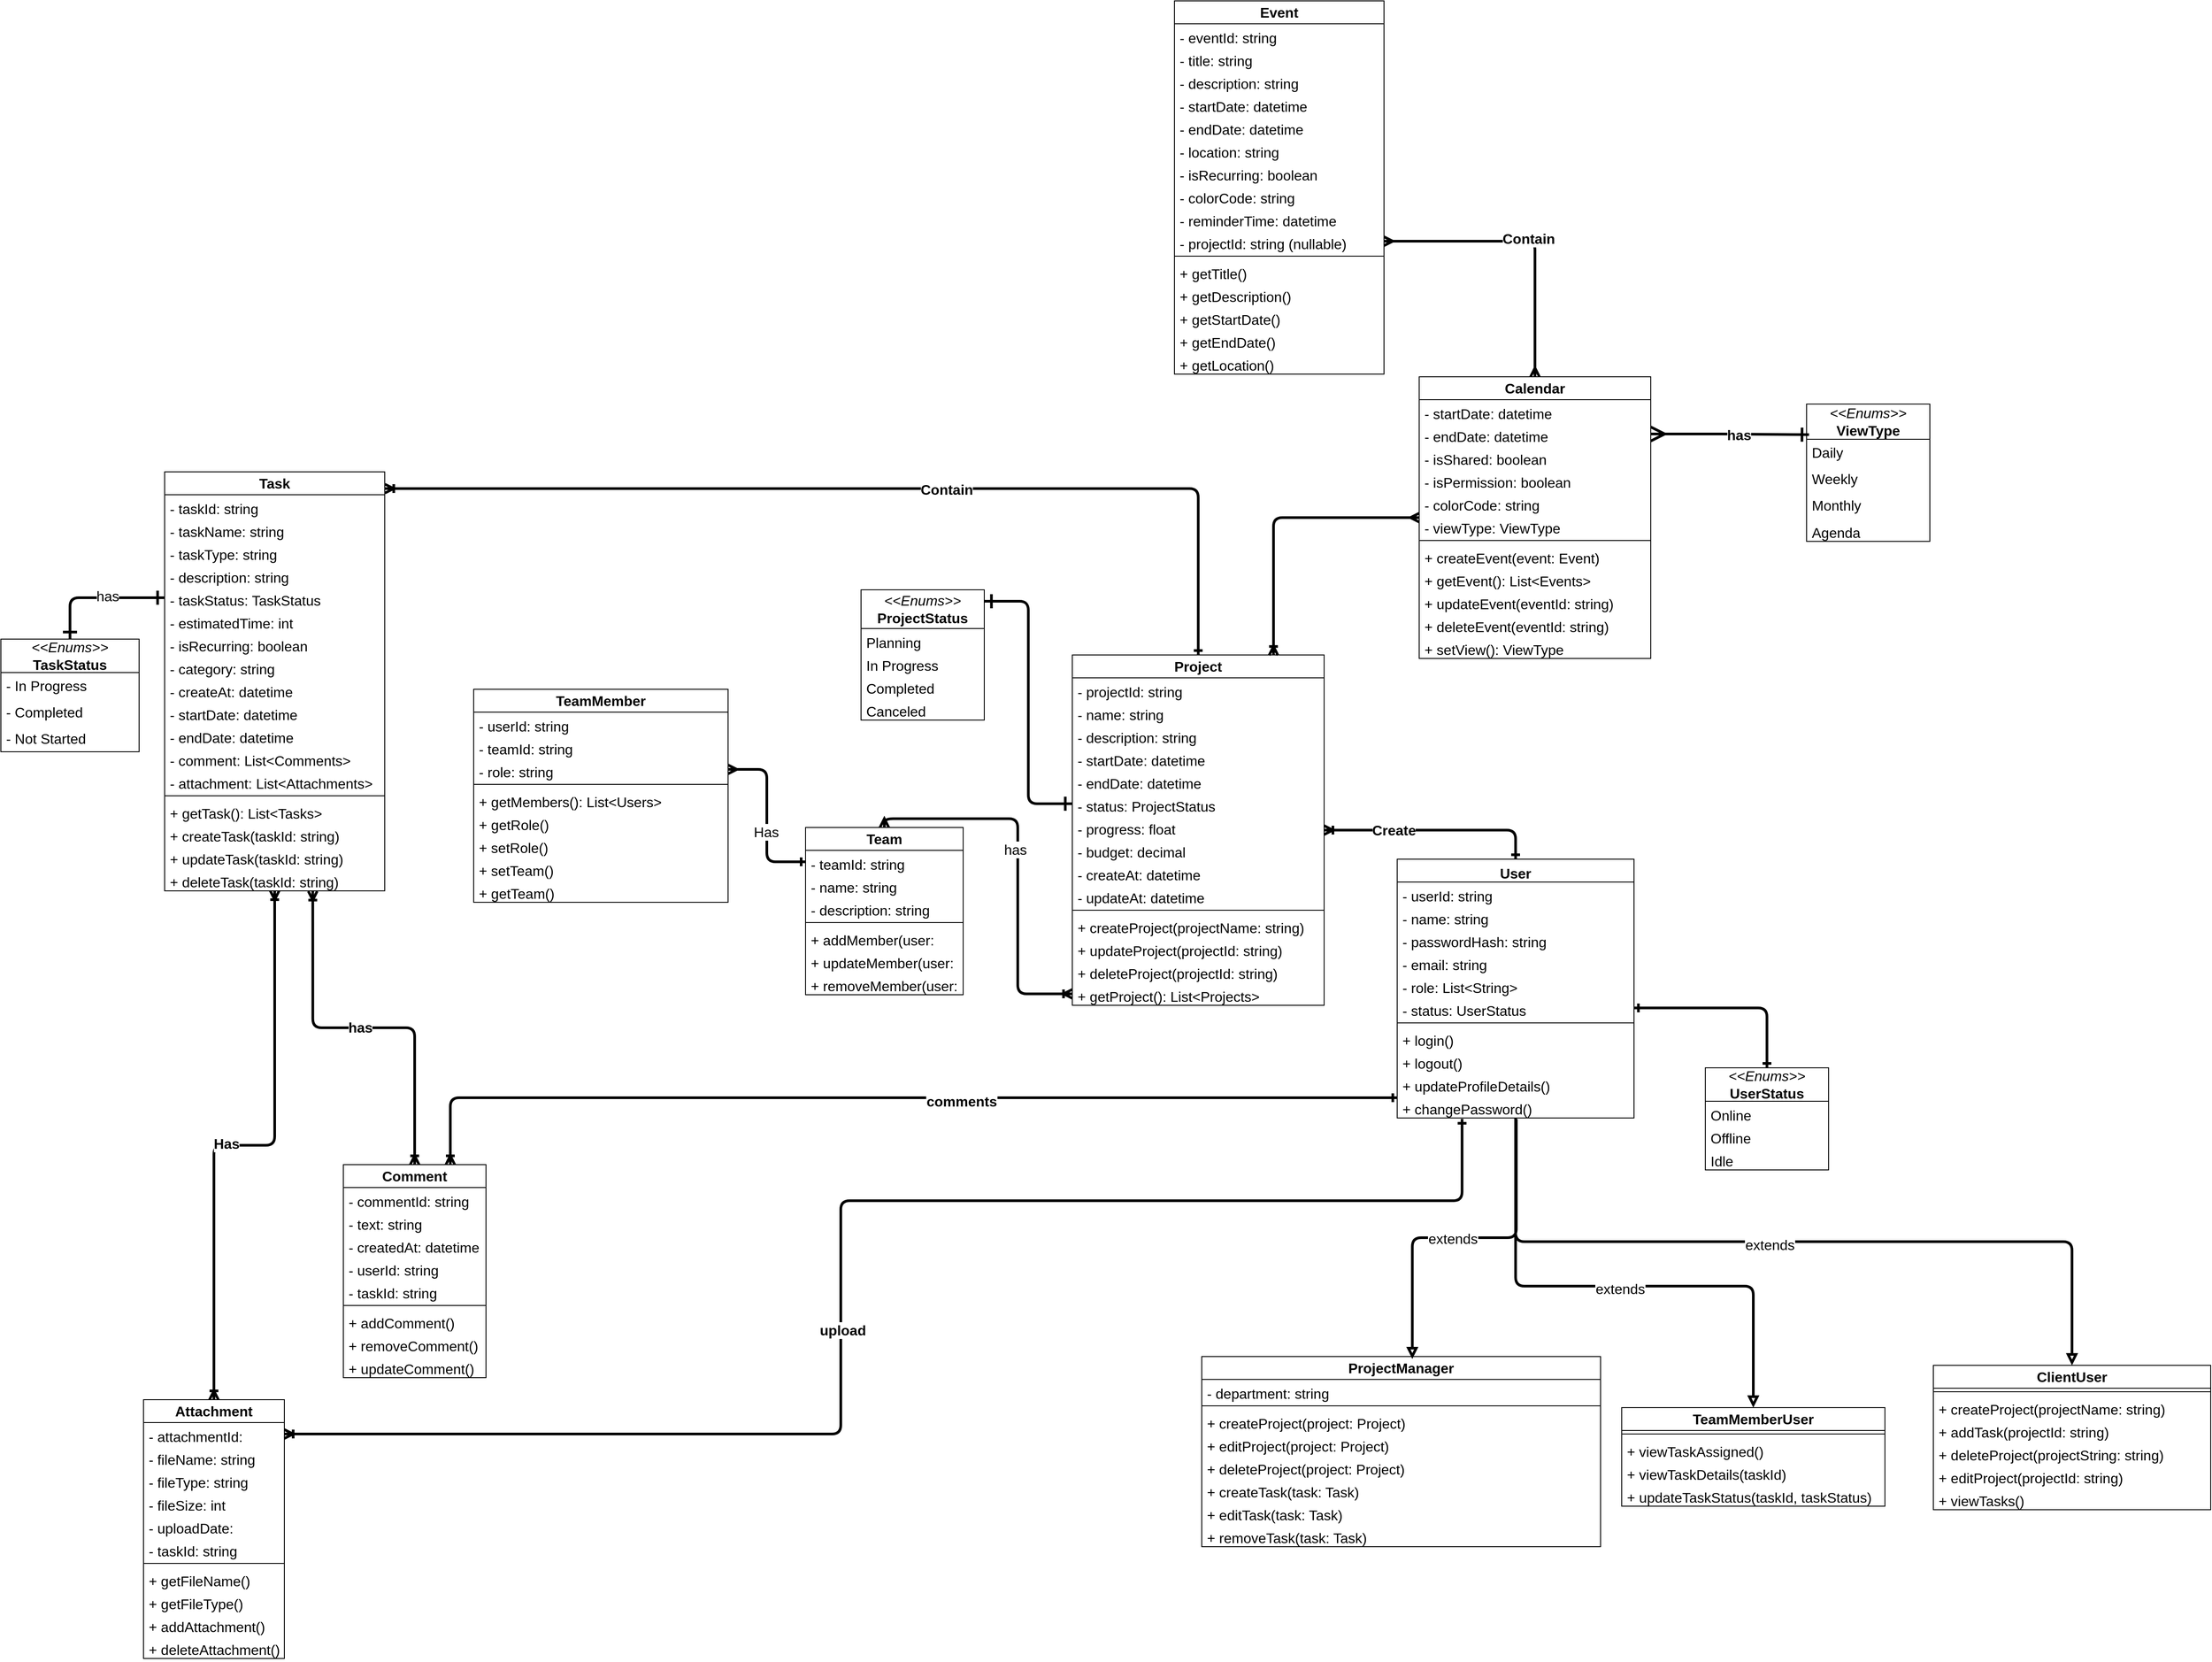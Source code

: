 <mxfile pages="3">
    <diagram id="LX1SHvKFr02mle4p7zjz" name="Class Diagram">
        <mxGraphModel dx="2346" dy="1340" grid="0" gridSize="10" guides="1" tooltips="1" connect="1" arrows="1" fold="1" page="0" pageScale="1" pageWidth="850" pageHeight="1100" math="0" shadow="0">
            <root>
                <mxCell id="0"/>
                <mxCell id="1" parent="0"/>
                <mxCell id="jyYXgW9yrYf-rZAXUQ_S-23" style="shape=connector;rounded=1;orthogonalLoop=1;jettySize=auto;html=1;exitX=0.503;exitY=1.048;exitDx=0;exitDy=0;entryX=0.528;entryY=0.013;entryDx=0;entryDy=0;strokeColor=default;align=center;verticalAlign=middle;fontFamily=Helvetica;fontSize=11;fontColor=default;labelBackgroundColor=default;endArrow=block;strokeWidth=3;entryPerimeter=0;endFill=0;exitPerimeter=0;edgeStyle=orthogonalEdgeStyle;" parent="1" source="jyYXgW9yrYf-rZAXUQ_S-8" target="oY_cb-PAJYQnFQbFR_PX-1" edge="1">
                    <mxGeometry relative="1" as="geometry">
                        <mxPoint x="1540" y="1002" as="sourcePoint"/>
                        <mxPoint x="1359" y="1222" as="targetPoint"/>
                        <Array as="points">
                            <mxPoint x="1463" y="1129"/>
                            <mxPoint x="1345" y="1129"/>
                        </Array>
                    </mxGeometry>
                </mxCell>
                <mxCell id="jyYXgW9yrYf-rZAXUQ_S-27" value="&lt;font style=&quot;font-size: 16px;&quot;&gt;extends&lt;/font&gt;" style="edgeLabel;html=1;align=center;verticalAlign=middle;resizable=0;points=[];fontFamily=Helvetica;fontSize=11;fontColor=default;labelBackgroundColor=default;" parent="jyYXgW9yrYf-rZAXUQ_S-23" connectable="0" vertex="1">
                    <mxGeometry x="0.059" y="1" relative="1" as="geometry">
                        <mxPoint as="offset"/>
                    </mxGeometry>
                </mxCell>
                <mxCell id="jyYXgW9yrYf-rZAXUQ_S-25" style="shape=connector;rounded=1;orthogonalLoop=1;jettySize=auto;html=1;exitX=0.5;exitY=1;exitDx=0;exitDy=0;entryX=0.5;entryY=0;entryDx=0;entryDy=0;strokeColor=default;align=center;verticalAlign=middle;fontFamily=Helvetica;fontSize=11;fontColor=default;labelBackgroundColor=default;endArrow=block;strokeWidth=3;endFill=0;edgeStyle=orthogonalEdgeStyle;" parent="1" source="44fCseGr7HNjQifV41mB-3" target="jyYXgW9yrYf-rZAXUQ_S-2" edge="1">
                    <mxGeometry relative="1" as="geometry"/>
                </mxCell>
                <mxCell id="jyYXgW9yrYf-rZAXUQ_S-28" value="&lt;font style=&quot;font-size: 16px;&quot;&gt;extends&lt;/font&gt;" style="edgeLabel;html=1;align=center;verticalAlign=middle;resizable=0;points=[];fontFamily=Helvetica;fontSize=11;fontColor=default;labelBackgroundColor=default;" parent="jyYXgW9yrYf-rZAXUQ_S-25" connectable="0" vertex="1">
                    <mxGeometry x="-0.06" y="-3" relative="1" as="geometry">
                        <mxPoint as="offset"/>
                    </mxGeometry>
                </mxCell>
                <mxCell id="jyYXgW9yrYf-rZAXUQ_S-26" style="shape=connector;rounded=1;orthogonalLoop=1;jettySize=auto;html=1;exitX=0.5;exitY=1;exitDx=0;exitDy=0;entryX=0.5;entryY=0;entryDx=0;entryDy=0;strokeColor=default;align=center;verticalAlign=middle;fontFamily=Helvetica;fontSize=11;fontColor=default;labelBackgroundColor=default;endArrow=block;strokeWidth=3;endFill=0;edgeStyle=orthogonalEdgeStyle;" parent="1" source="44fCseGr7HNjQifV41mB-3" target="oY_cb-PAJYQnFQbFR_PX-5" edge="1">
                    <mxGeometry relative="1" as="geometry">
                        <Array as="points">
                            <mxPoint x="1463" y="1184"/>
                            <mxPoint x="1733" y="1184"/>
                        </Array>
                    </mxGeometry>
                </mxCell>
                <mxCell id="jyYXgW9yrYf-rZAXUQ_S-29" value="&lt;font style=&quot;font-size: 16px;&quot;&gt;extends&lt;/font&gt;" style="edgeLabel;html=1;align=center;verticalAlign=middle;resizable=0;points=[];fontFamily=Helvetica;fontSize=11;fontColor=default;labelBackgroundColor=default;" parent="jyYXgW9yrYf-rZAXUQ_S-26" connectable="0" vertex="1">
                    <mxGeometry x="0.031" y="-3" relative="1" as="geometry">
                        <mxPoint as="offset"/>
                    </mxGeometry>
                </mxCell>
                <mxCell id="44fCseGr7HNjQifV41mB-3" value="User" style="swimlane;fontStyle=1;align=center;verticalAlign=top;childLayout=stackLayout;horizontal=1;startSize=26;horizontalStack=0;resizeParent=1;resizeParentMax=0;resizeLast=0;collapsible=1;marginBottom=0;whiteSpace=wrap;html=1;fontSize=16;" parent="1" vertex="1">
                    <mxGeometry x="1328" y="699" width="269" height="294" as="geometry"/>
                </mxCell>
                <mxCell id="44fCseGr7HNjQifV41mB-4" value="- userId: string" style="text;strokeColor=none;fillColor=none;align=left;verticalAlign=top;spacingLeft=4;spacingRight=4;overflow=hidden;rotatable=0;points=[[0,0.5],[1,0.5]];portConstraint=eastwest;whiteSpace=wrap;html=1;fontSize=16;" parent="44fCseGr7HNjQifV41mB-3" vertex="1">
                    <mxGeometry y="26" width="269" height="26" as="geometry"/>
                </mxCell>
                <mxCell id="44fCseGr7HNjQifV41mB-5" value="- name: string&lt;div&gt;&lt;br&gt;&lt;/div&gt;" style="text;strokeColor=none;fillColor=none;align=left;verticalAlign=top;spacingLeft=4;spacingRight=4;overflow=hidden;rotatable=0;points=[[0,0.5],[1,0.5]];portConstraint=eastwest;whiteSpace=wrap;html=1;fontSize=16;" parent="44fCseGr7HNjQifV41mB-3" vertex="1">
                    <mxGeometry y="52" width="269" height="26" as="geometry"/>
                </mxCell>
                <mxCell id="44fCseGr7HNjQifV41mB-6" value="- passwordHash: string" style="text;strokeColor=none;fillColor=none;align=left;verticalAlign=top;spacingLeft=4;spacingRight=4;overflow=hidden;rotatable=0;points=[[0,0.5],[1,0.5]];portConstraint=eastwest;whiteSpace=wrap;html=1;fontSize=16;" parent="44fCseGr7HNjQifV41mB-3" vertex="1">
                    <mxGeometry y="78" width="269" height="26" as="geometry"/>
                </mxCell>
                <mxCell id="44fCseGr7HNjQifV41mB-7" value="- email: string" style="text;strokeColor=none;fillColor=none;align=left;verticalAlign=top;spacingLeft=4;spacingRight=4;overflow=hidden;rotatable=0;points=[[0,0.5],[1,0.5]];portConstraint=eastwest;whiteSpace=wrap;html=1;fontSize=16;" parent="44fCseGr7HNjQifV41mB-3" vertex="1">
                    <mxGeometry y="104" width="269" height="26" as="geometry"/>
                </mxCell>
                <mxCell id="jyYXgW9yrYf-rZAXUQ_S-1" value="- role: List&amp;lt;String&amp;gt;" style="text;strokeColor=none;fillColor=none;align=left;verticalAlign=top;spacingLeft=4;spacingRight=4;overflow=hidden;rotatable=0;points=[[0,0.5],[1,0.5]];portConstraint=eastwest;whiteSpace=wrap;html=1;fontSize=16;" parent="44fCseGr7HNjQifV41mB-3" vertex="1">
                    <mxGeometry y="130" width="269" height="26" as="geometry"/>
                </mxCell>
                <mxCell id="44fCseGr7HNjQifV41mB-8" value="- status: UserStatus" style="text;strokeColor=none;fillColor=none;align=left;verticalAlign=top;spacingLeft=4;spacingRight=4;overflow=hidden;rotatable=0;points=[[0,0.5],[1,0.5]];portConstraint=eastwest;whiteSpace=wrap;html=1;fontSize=16;" parent="44fCseGr7HNjQifV41mB-3" vertex="1">
                    <mxGeometry y="156" width="269" height="26" as="geometry"/>
                </mxCell>
                <mxCell id="EGotV0f6ZkKKSIbF34np-1" value="" style="line;strokeWidth=1;fillColor=none;align=left;verticalAlign=middle;spacingTop=-1;spacingLeft=3;spacingRight=3;rotatable=0;labelPosition=right;points=[];portConstraint=eastwest;strokeColor=inherit;fontSize=16;" parent="44fCseGr7HNjQifV41mB-3" vertex="1">
                    <mxGeometry y="182" width="269" height="8" as="geometry"/>
                </mxCell>
                <mxCell id="EGotV0f6ZkKKSIbF34np-3" value="+ login()" style="text;strokeColor=none;fillColor=none;align=left;verticalAlign=top;spacingLeft=4;spacingRight=4;overflow=hidden;rotatable=0;points=[[0,0.5],[1,0.5]];portConstraint=eastwest;whiteSpace=wrap;html=1;fontSize=16;" parent="44fCseGr7HNjQifV41mB-3" vertex="1">
                    <mxGeometry y="190" width="269" height="26" as="geometry"/>
                </mxCell>
                <mxCell id="EGotV0f6ZkKKSIbF34np-2" value="+ logout()" style="text;strokeColor=none;fillColor=none;align=left;verticalAlign=top;spacingLeft=4;spacingRight=4;overflow=hidden;rotatable=0;points=[[0,0.5],[1,0.5]];portConstraint=eastwest;whiteSpace=wrap;html=1;fontSize=16;" parent="44fCseGr7HNjQifV41mB-3" vertex="1">
                    <mxGeometry y="216" width="269" height="26" as="geometry"/>
                </mxCell>
                <mxCell id="jyYXgW9yrYf-rZAXUQ_S-7" value="+ updateProfileDetails()" style="text;strokeColor=none;fillColor=none;align=left;verticalAlign=top;spacingLeft=4;spacingRight=4;overflow=hidden;rotatable=0;points=[[0,0.5],[1,0.5]];portConstraint=eastwest;whiteSpace=wrap;html=1;fontSize=16;" parent="44fCseGr7HNjQifV41mB-3" vertex="1">
                    <mxGeometry y="242" width="269" height="26" as="geometry"/>
                </mxCell>
                <mxCell id="jyYXgW9yrYf-rZAXUQ_S-8" value="+ changePassword()" style="text;strokeColor=none;fillColor=none;align=left;verticalAlign=top;spacingLeft=4;spacingRight=4;overflow=hidden;rotatable=0;points=[[0,0.5],[1,0.5]];portConstraint=eastwest;whiteSpace=wrap;html=1;fontSize=16;" parent="44fCseGr7HNjQifV41mB-3" vertex="1">
                    <mxGeometry y="268" width="269" height="26" as="geometry"/>
                </mxCell>
                <mxCell id="44fCseGr7HNjQifV41mB-9" value="&lt;i&gt;&amp;lt;&amp;lt;Enums&amp;gt;&amp;gt;&lt;/i&gt;&lt;div&gt;&lt;b&gt;UserStatus&lt;/b&gt;&lt;/div&gt;" style="swimlane;fontStyle=0;childLayout=stackLayout;horizontal=1;startSize=38;fillColor=none;horizontalStack=0;resizeParent=1;resizeParentMax=0;resizeLast=0;collapsible=1;marginBottom=0;whiteSpace=wrap;html=1;fontSize=16;" parent="1" vertex="1">
                    <mxGeometry x="1678" y="936" width="140" height="116" as="geometry"/>
                </mxCell>
                <mxCell id="44fCseGr7HNjQifV41mB-10" value="Online" style="text;strokeColor=none;fillColor=none;align=left;verticalAlign=top;spacingLeft=4;spacingRight=4;overflow=hidden;rotatable=0;points=[[0,0.5],[1,0.5]];portConstraint=eastwest;whiteSpace=wrap;html=1;fontSize=16;" parent="44fCseGr7HNjQifV41mB-9" vertex="1">
                    <mxGeometry y="38" width="140" height="26" as="geometry"/>
                </mxCell>
                <mxCell id="44fCseGr7HNjQifV41mB-11" value="Offline" style="text;strokeColor=none;fillColor=none;align=left;verticalAlign=top;spacingLeft=4;spacingRight=4;overflow=hidden;rotatable=0;points=[[0,0.5],[1,0.5]];portConstraint=eastwest;whiteSpace=wrap;html=1;fontSize=16;" parent="44fCseGr7HNjQifV41mB-9" vertex="1">
                    <mxGeometry y="64" width="140" height="26" as="geometry"/>
                </mxCell>
                <mxCell id="44fCseGr7HNjQifV41mB-12" value="Idle" style="text;strokeColor=none;fillColor=none;align=left;verticalAlign=top;spacingLeft=4;spacingRight=4;overflow=hidden;rotatable=0;points=[[0,0.5],[1,0.5]];portConstraint=eastwest;whiteSpace=wrap;html=1;fontSize=16;" parent="44fCseGr7HNjQifV41mB-9" vertex="1">
                    <mxGeometry y="90" width="140" height="26" as="geometry"/>
                </mxCell>
                <mxCell id="tfwmbgZXSzz7L7VxmcHs-34" value="" style="edgeStyle=orthogonalEdgeStyle;shape=connector;curved=0;rounded=1;html=1;strokeColor=default;strokeWidth=3;align=center;verticalAlign=middle;fontFamily=Helvetica;fontSize=11;fontColor=default;labelBackgroundColor=default;startArrow=ERoneToMany;startFill=0;endArrow=ERoneToMany;endFill=0;entryX=0.5;entryY=0;entryDx=0;entryDy=0;" parent="1" source="44fCseGr7HNjQifV41mB-15" target="44fCseGr7HNjQifV41mB-82" edge="1">
                    <mxGeometry relative="1" as="geometry"/>
                </mxCell>
                <mxCell id="tfwmbgZXSzz7L7VxmcHs-37" value="&lt;b&gt;&lt;font style=&quot;font-size: 16px;&quot;&gt;Has&lt;/font&gt;&lt;/b&gt;" style="edgeLabel;html=1;align=center;verticalAlign=middle;resizable=0;points=[];fontFamily=Helvetica;fontSize=11;fontColor=default;labelBackgroundColor=default;" parent="tfwmbgZXSzz7L7VxmcHs-34" vertex="1" connectable="0">
                    <mxGeometry x="0.064" y="-2" relative="1" as="geometry">
                        <mxPoint as="offset"/>
                    </mxGeometry>
                </mxCell>
                <mxCell id="44fCseGr7HNjQifV41mB-15" value="Task" style="swimlane;fontStyle=1;childLayout=stackLayout;horizontal=1;startSize=26;fillColor=none;horizontalStack=0;resizeParent=1;resizeParentMax=0;resizeLast=0;collapsible=1;marginBottom=0;whiteSpace=wrap;html=1;fontSize=16;" parent="1" vertex="1">
                    <mxGeometry x="-72" y="259" width="250" height="476" as="geometry"/>
                </mxCell>
                <mxCell id="44fCseGr7HNjQifV41mB-16" value="- taskId: string" style="text;strokeColor=none;fillColor=none;align=left;verticalAlign=top;spacingLeft=4;spacingRight=4;overflow=hidden;rotatable=0;points=[[0,0.5],[1,0.5]];portConstraint=eastwest;whiteSpace=wrap;html=1;fontSize=16;" parent="44fCseGr7HNjQifV41mB-15" vertex="1">
                    <mxGeometry y="26" width="250" height="26" as="geometry"/>
                </mxCell>
                <mxCell id="44fCseGr7HNjQifV41mB-17" value="- taskName: string" style="text;strokeColor=none;fillColor=none;align=left;verticalAlign=top;spacingLeft=4;spacingRight=4;overflow=hidden;rotatable=0;points=[[0,0.5],[1,0.5]];portConstraint=eastwest;whiteSpace=wrap;html=1;fontSize=16;" parent="44fCseGr7HNjQifV41mB-15" vertex="1">
                    <mxGeometry y="52" width="250" height="26" as="geometry"/>
                </mxCell>
                <mxCell id="44fCseGr7HNjQifV41mB-18" value="- taskType: string" style="text;strokeColor=none;fillColor=none;align=left;verticalAlign=top;spacingLeft=4;spacingRight=4;overflow=hidden;rotatable=0;points=[[0,0.5],[1,0.5]];portConstraint=eastwest;whiteSpace=wrap;html=1;fontSize=16;" parent="44fCseGr7HNjQifV41mB-15" vertex="1">
                    <mxGeometry y="78" width="250" height="26" as="geometry"/>
                </mxCell>
                <mxCell id="44fCseGr7HNjQifV41mB-19" value="- description: string" style="text;strokeColor=none;fillColor=none;align=left;verticalAlign=top;spacingLeft=4;spacingRight=4;overflow=hidden;rotatable=0;points=[[0,0.5],[1,0.5]];portConstraint=eastwest;whiteSpace=wrap;html=1;fontSize=16;" parent="44fCseGr7HNjQifV41mB-15" vertex="1">
                    <mxGeometry y="104" width="250" height="26" as="geometry"/>
                </mxCell>
                <mxCell id="44fCseGr7HNjQifV41mB-20" value="- taskStatus: TaskStatus" style="text;strokeColor=none;fillColor=none;align=left;verticalAlign=top;spacingLeft=4;spacingRight=4;overflow=hidden;rotatable=0;points=[[0,0.5],[1,0.5]];portConstraint=eastwest;whiteSpace=wrap;html=1;fontSize=16;" parent="44fCseGr7HNjQifV41mB-15" vertex="1">
                    <mxGeometry y="130" width="250" height="26" as="geometry"/>
                </mxCell>
                <mxCell id="44fCseGr7HNjQifV41mB-21" value="- estimatedTime: int" style="text;strokeColor=none;fillColor=none;align=left;verticalAlign=top;spacingLeft=4;spacingRight=4;overflow=hidden;rotatable=0;points=[[0,0.5],[1,0.5]];portConstraint=eastwest;whiteSpace=wrap;html=1;fontSize=16;" parent="44fCseGr7HNjQifV41mB-15" vertex="1">
                    <mxGeometry y="156" width="250" height="26" as="geometry"/>
                </mxCell>
                <mxCell id="44fCseGr7HNjQifV41mB-23" value="- isRecurring: boolean" style="text;strokeColor=none;fillColor=none;align=left;verticalAlign=top;spacingLeft=4;spacingRight=4;overflow=hidden;rotatable=0;points=[[0,0.5],[1,0.5]];portConstraint=eastwest;whiteSpace=wrap;html=1;fontSize=16;" parent="44fCseGr7HNjQifV41mB-15" vertex="1">
                    <mxGeometry y="182" width="250" height="26" as="geometry"/>
                </mxCell>
                <mxCell id="44fCseGr7HNjQifV41mB-25" value="- category: string" style="text;strokeColor=none;fillColor=none;align=left;verticalAlign=top;spacingLeft=4;spacingRight=4;overflow=hidden;rotatable=0;points=[[0,0.5],[1,0.5]];portConstraint=eastwest;whiteSpace=wrap;html=1;fontSize=16;" parent="44fCseGr7HNjQifV41mB-15" vertex="1">
                    <mxGeometry y="208" width="250" height="26" as="geometry"/>
                </mxCell>
                <mxCell id="44fCseGr7HNjQifV41mB-26" value="- createAt: datetime" style="text;strokeColor=none;fillColor=none;align=left;verticalAlign=top;spacingLeft=4;spacingRight=4;overflow=hidden;rotatable=0;points=[[0,0.5],[1,0.5]];portConstraint=eastwest;whiteSpace=wrap;html=1;fontSize=16;" parent="44fCseGr7HNjQifV41mB-15" vertex="1">
                    <mxGeometry y="234" width="250" height="26" as="geometry"/>
                </mxCell>
                <mxCell id="44fCseGr7HNjQifV41mB-27" value="- startDate: datetime" style="text;strokeColor=none;fillColor=none;align=left;verticalAlign=top;spacingLeft=4;spacingRight=4;overflow=hidden;rotatable=0;points=[[0,0.5],[1,0.5]];portConstraint=eastwest;whiteSpace=wrap;html=1;fontSize=16;" parent="44fCseGr7HNjQifV41mB-15" vertex="1">
                    <mxGeometry y="260" width="250" height="26" as="geometry"/>
                </mxCell>
                <mxCell id="44fCseGr7HNjQifV41mB-28" value="- endDate: datetime" style="text;strokeColor=none;fillColor=none;align=left;verticalAlign=top;spacingLeft=4;spacingRight=4;overflow=hidden;rotatable=0;points=[[0,0.5],[1,0.5]];portConstraint=eastwest;whiteSpace=wrap;html=1;fontSize=16;" parent="44fCseGr7HNjQifV41mB-15" vertex="1">
                    <mxGeometry y="286" width="250" height="26" as="geometry"/>
                </mxCell>
                <mxCell id="44fCseGr7HNjQifV41mB-29" value="- comment: List&amp;lt;Comments&amp;gt;" style="text;strokeColor=none;fillColor=none;align=left;verticalAlign=top;spacingLeft=4;spacingRight=4;overflow=hidden;rotatable=0;points=[[0,0.5],[1,0.5]];portConstraint=eastwest;whiteSpace=wrap;html=1;fontSize=16;" parent="44fCseGr7HNjQifV41mB-15" vertex="1">
                    <mxGeometry y="312" width="250" height="26" as="geometry"/>
                </mxCell>
                <mxCell id="tfwmbgZXSzz7L7VxmcHs-30" value="- attachment: List&amp;lt;Attachments&amp;gt;" style="text;strokeColor=none;fillColor=none;align=left;verticalAlign=top;spacingLeft=4;spacingRight=4;overflow=hidden;rotatable=0;points=[[0,0.5],[1,0.5]];portConstraint=eastwest;whiteSpace=wrap;html=1;fontSize=16;" parent="44fCseGr7HNjQifV41mB-15" vertex="1">
                    <mxGeometry y="338" width="250" height="26" as="geometry"/>
                </mxCell>
                <mxCell id="tfwmbgZXSzz7L7VxmcHs-24" value="" style="line;strokeWidth=1;fillColor=none;align=left;verticalAlign=middle;spacingTop=-1;spacingLeft=3;spacingRight=3;rotatable=0;labelPosition=right;points=[];portConstraint=eastwest;strokeColor=inherit;fontFamily=Helvetica;fontSize=11;fontColor=default;labelBackgroundColor=default;" parent="44fCseGr7HNjQifV41mB-15" vertex="1">
                    <mxGeometry y="364" width="250" height="8" as="geometry"/>
                </mxCell>
                <mxCell id="tfwmbgZXSzz7L7VxmcHs-25" value="+ getTask(): List&amp;lt;Tasks&amp;gt;" style="text;strokeColor=none;fillColor=none;align=left;verticalAlign=top;spacingLeft=4;spacingRight=4;overflow=hidden;rotatable=0;points=[[0,0.5],[1,0.5]];portConstraint=eastwest;whiteSpace=wrap;html=1;fontSize=16;" parent="44fCseGr7HNjQifV41mB-15" vertex="1">
                    <mxGeometry y="372" width="250" height="26" as="geometry"/>
                </mxCell>
                <mxCell id="tfwmbgZXSzz7L7VxmcHs-26" value="+ createTask(taskId: string)" style="text;strokeColor=none;fillColor=none;align=left;verticalAlign=top;spacingLeft=4;spacingRight=4;overflow=hidden;rotatable=0;points=[[0,0.5],[1,0.5]];portConstraint=eastwest;whiteSpace=wrap;html=1;fontSize=16;" parent="44fCseGr7HNjQifV41mB-15" vertex="1">
                    <mxGeometry y="398" width="250" height="26" as="geometry"/>
                </mxCell>
                <mxCell id="tfwmbgZXSzz7L7VxmcHs-27" value="+ updateTask(taskId: string)" style="text;strokeColor=none;fillColor=none;align=left;verticalAlign=top;spacingLeft=4;spacingRight=4;overflow=hidden;rotatable=0;points=[[0,0.5],[1,0.5]];portConstraint=eastwest;whiteSpace=wrap;html=1;fontSize=16;" parent="44fCseGr7HNjQifV41mB-15" vertex="1">
                    <mxGeometry y="424" width="250" height="26" as="geometry"/>
                </mxCell>
                <mxCell id="tfwmbgZXSzz7L7VxmcHs-28" value="+ deleteTask(taskId: string)" style="text;strokeColor=none;fillColor=none;align=left;verticalAlign=top;spacingLeft=4;spacingRight=4;overflow=hidden;rotatable=0;points=[[0,0.5],[1,0.5]];portConstraint=eastwest;whiteSpace=wrap;html=1;fontSize=16;" parent="44fCseGr7HNjQifV41mB-15" vertex="1">
                    <mxGeometry y="450" width="250" height="26" as="geometry"/>
                </mxCell>
                <mxCell id="44fCseGr7HNjQifV41mB-32" value="&lt;div&gt;&lt;i style=&quot;font-weight: normal;&quot;&gt;&amp;lt;&amp;lt;Enums&amp;gt;&amp;gt;&lt;/i&gt;&lt;/div&gt;TaskStatus" style="swimlane;fontStyle=1;childLayout=stackLayout;horizontal=1;startSize=38;horizontalStack=0;resizeParent=1;resizeParentMax=0;resizeLast=0;collapsible=1;marginBottom=0;whiteSpace=wrap;html=1;fontSize=16;" parent="1" vertex="1">
                    <mxGeometry x="-258" y="449" width="157" height="128" as="geometry"/>
                </mxCell>
                <mxCell id="44fCseGr7HNjQifV41mB-34" value="- In Progress" style="text;strokeColor=none;fillColor=none;align=left;verticalAlign=middle;spacingLeft=4;spacingRight=4;overflow=hidden;points=[[0,0.5],[1,0.5]];portConstraint=eastwest;rotatable=0;whiteSpace=wrap;html=1;fontSize=16;" parent="44fCseGr7HNjQifV41mB-32" vertex="1">
                    <mxGeometry y="38" width="157" height="30" as="geometry"/>
                </mxCell>
                <mxCell id="44fCseGr7HNjQifV41mB-35" value="- Completed" style="text;strokeColor=none;fillColor=none;align=left;verticalAlign=middle;spacingLeft=4;spacingRight=4;overflow=hidden;points=[[0,0.5],[1,0.5]];portConstraint=eastwest;rotatable=0;whiteSpace=wrap;html=1;fontSize=16;" parent="44fCseGr7HNjQifV41mB-32" vertex="1">
                    <mxGeometry y="68" width="157" height="30" as="geometry"/>
                </mxCell>
                <mxCell id="44fCseGr7HNjQifV41mB-33" value="- Not Started" style="text;strokeColor=none;fillColor=none;align=left;verticalAlign=middle;spacingLeft=4;spacingRight=4;overflow=hidden;points=[[0,0.5],[1,0.5]];portConstraint=eastwest;rotatable=0;whiteSpace=wrap;html=1;fontSize=16;" parent="44fCseGr7HNjQifV41mB-32" vertex="1">
                    <mxGeometry y="98" width="157" height="30" as="geometry"/>
                </mxCell>
                <mxCell id="44fCseGr7HNjQifV41mB-36" style="edgeStyle=orthogonalEdgeStyle;rounded=1;orthogonalLoop=1;jettySize=auto;html=1;entryX=0.5;entryY=0;entryDx=0;entryDy=0;endArrow=ERone;endFill=0;startArrow=ERone;startFill=0;fontSize=16;curved=0;strokeWidth=3;strokeColor=default;align=center;verticalAlign=middle;fontFamily=Helvetica;fontColor=default;labelBackgroundColor=default;startSize=12;endSize=12;" parent="1" source="44fCseGr7HNjQifV41mB-20" target="44fCseGr7HNjQifV41mB-32" edge="1">
                    <mxGeometry relative="1" as="geometry"/>
                </mxCell>
                <mxCell id="44fCseGr7HNjQifV41mB-37" value="has" style="edgeLabel;html=1;align=center;verticalAlign=middle;resizable=0;points=[];fontSize=16;rounded=1;strokeColor=default;strokeWidth=3;fontFamily=Helvetica;fontColor=default;labelBackgroundColor=default;" parent="44fCseGr7HNjQifV41mB-36" connectable="0" vertex="1">
                    <mxGeometry x="-0.155" y="-2" relative="1" as="geometry">
                        <mxPoint as="offset"/>
                    </mxGeometry>
                </mxCell>
                <mxCell id="tfwmbgZXSzz7L7VxmcHs-31" value="" style="edgeStyle=orthogonalEdgeStyle;shape=connector;curved=0;rounded=1;html=1;strokeColor=default;strokeWidth=3;align=center;verticalAlign=middle;fontFamily=Helvetica;fontSize=11;fontColor=default;labelBackgroundColor=default;startArrow=ERmany;startFill=0;endArrow=ERmany;endFill=0;" parent="1" source="44fCseGr7HNjQifV41mB-40" target="44fCseGr7HNjQifV41mB-99" edge="1">
                    <mxGeometry relative="1" as="geometry"/>
                </mxCell>
                <mxCell id="tfwmbgZXSzz7L7VxmcHs-32" value="&lt;font style=&quot;font-size: 16px;&quot;&gt;&lt;b&gt;Contain&lt;/b&gt;&lt;/font&gt;" style="edgeLabel;html=1;align=center;verticalAlign=middle;resizable=0;points=[];fontFamily=Helvetica;fontSize=11;fontColor=default;labelBackgroundColor=default;" parent="tfwmbgZXSzz7L7VxmcHs-31" vertex="1" connectable="0">
                    <mxGeometry x="-0.007" y="-3" relative="1" as="geometry">
                        <mxPoint as="offset"/>
                    </mxGeometry>
                </mxCell>
                <mxCell id="44fCseGr7HNjQifV41mB-40" value="Calendar" style="swimlane;fontStyle=1;childLayout=stackLayout;horizontal=1;startSize=26;fillColor=none;horizontalStack=0;resizeParent=1;resizeParentMax=0;resizeLast=0;collapsible=1;marginBottom=0;whiteSpace=wrap;html=1;fontSize=16;" parent="1" vertex="1">
                    <mxGeometry x="1353" y="151" width="263" height="320" as="geometry"/>
                </mxCell>
                <mxCell id="44fCseGr7HNjQifV41mB-41" value="&lt;span style=&quot;white-space-collapse: preserve;&quot;&gt;- startDate: datetime&lt;/span&gt;" style="text;strokeColor=none;fillColor=none;align=left;verticalAlign=top;spacingLeft=4;spacingRight=4;overflow=hidden;rotatable=0;points=[[0,0.5],[1,0.5]];portConstraint=eastwest;whiteSpace=wrap;html=1;fontSize=16;" parent="44fCseGr7HNjQifV41mB-40" vertex="1">
                    <mxGeometry y="26" width="263" height="26" as="geometry"/>
                </mxCell>
                <mxCell id="44fCseGr7HNjQifV41mB-42" value="- endDate: datetime" style="text;strokeColor=none;fillColor=none;align=left;verticalAlign=top;spacingLeft=4;spacingRight=4;overflow=hidden;rotatable=0;points=[[0,0.5],[1,0.5]];portConstraint=eastwest;whiteSpace=wrap;html=1;fontSize=16;" parent="44fCseGr7HNjQifV41mB-40" vertex="1">
                    <mxGeometry y="52" width="263" height="26" as="geometry"/>
                </mxCell>
                <mxCell id="44fCseGr7HNjQifV41mB-43" value="- isShared: boolean" style="text;strokeColor=none;fillColor=none;align=left;verticalAlign=top;spacingLeft=4;spacingRight=4;overflow=hidden;rotatable=0;points=[[0,0.5],[1,0.5]];portConstraint=eastwest;whiteSpace=wrap;html=1;fontSize=16;" parent="44fCseGr7HNjQifV41mB-40" vertex="1">
                    <mxGeometry y="78" width="263" height="26" as="geometry"/>
                </mxCell>
                <mxCell id="44fCseGr7HNjQifV41mB-44" value="- isPermission: boolean" style="text;strokeColor=none;fillColor=none;align=left;verticalAlign=top;spacingLeft=4;spacingRight=4;overflow=hidden;rotatable=0;points=[[0,0.5],[1,0.5]];portConstraint=eastwest;whiteSpace=wrap;html=1;fontSize=16;" parent="44fCseGr7HNjQifV41mB-40" vertex="1">
                    <mxGeometry y="104" width="263" height="26" as="geometry"/>
                </mxCell>
                <mxCell id="44fCseGr7HNjQifV41mB-45" value="- colorCode: string" style="text;strokeColor=none;fillColor=none;align=left;verticalAlign=top;spacingLeft=4;spacingRight=4;overflow=hidden;rotatable=0;points=[[0,0.5],[1,0.5]];portConstraint=eastwest;whiteSpace=wrap;html=1;fontSize=16;" parent="44fCseGr7HNjQifV41mB-40" vertex="1">
                    <mxGeometry y="130" width="263" height="26" as="geometry"/>
                </mxCell>
                <mxCell id="tfwmbgZXSzz7L7VxmcHs-1" value="- viewType: ViewType" style="text;strokeColor=none;fillColor=none;align=left;verticalAlign=top;spacingLeft=4;spacingRight=4;overflow=hidden;rotatable=0;points=[[0,0.5],[1,0.5]];portConstraint=eastwest;whiteSpace=wrap;html=1;fontSize=16;" parent="44fCseGr7HNjQifV41mB-40" vertex="1">
                    <mxGeometry y="156" width="263" height="26" as="geometry"/>
                </mxCell>
                <mxCell id="tfwmbgZXSzz7L7VxmcHs-3" value="" style="line;strokeWidth=1;fillColor=none;align=left;verticalAlign=middle;spacingTop=-1;spacingLeft=3;spacingRight=3;rotatable=0;labelPosition=right;points=[];portConstraint=eastwest;strokeColor=inherit;fontFamily=Helvetica;fontSize=11;fontColor=default;labelBackgroundColor=default;" parent="44fCseGr7HNjQifV41mB-40" vertex="1">
                    <mxGeometry y="182" width="263" height="8" as="geometry"/>
                </mxCell>
                <mxCell id="tfwmbgZXSzz7L7VxmcHs-7" value="+ createEvent(event: Event)" style="text;strokeColor=none;fillColor=none;align=left;verticalAlign=top;spacingLeft=4;spacingRight=4;overflow=hidden;rotatable=0;points=[[0,0.5],[1,0.5]];portConstraint=eastwest;whiteSpace=wrap;html=1;fontSize=16;" parent="44fCseGr7HNjQifV41mB-40" vertex="1">
                    <mxGeometry y="190" width="263" height="26" as="geometry"/>
                </mxCell>
                <mxCell id="tfwmbgZXSzz7L7VxmcHs-8" value="+ getEvent(): List&amp;lt;Events&amp;gt;" style="text;strokeColor=none;fillColor=none;align=left;verticalAlign=top;spacingLeft=4;spacingRight=4;overflow=hidden;rotatable=0;points=[[0,0.5],[1,0.5]];portConstraint=eastwest;whiteSpace=wrap;html=1;fontSize=16;" parent="44fCseGr7HNjQifV41mB-40" vertex="1">
                    <mxGeometry y="216" width="263" height="26" as="geometry"/>
                </mxCell>
                <mxCell id="tfwmbgZXSzz7L7VxmcHs-9" value="+ updateEvent(eventId: string)" style="text;strokeColor=none;fillColor=none;align=left;verticalAlign=top;spacingLeft=4;spacingRight=4;overflow=hidden;rotatable=0;points=[[0,0.5],[1,0.5]];portConstraint=eastwest;whiteSpace=wrap;html=1;fontSize=16;" parent="44fCseGr7HNjQifV41mB-40" vertex="1">
                    <mxGeometry y="242" width="263" height="26" as="geometry"/>
                </mxCell>
                <mxCell id="tfwmbgZXSzz7L7VxmcHs-11" value="+ deleteEvent(eventId: string)" style="text;strokeColor=none;fillColor=none;align=left;verticalAlign=top;spacingLeft=4;spacingRight=4;overflow=hidden;rotatable=0;points=[[0,0.5],[1,0.5]];portConstraint=eastwest;whiteSpace=wrap;html=1;fontSize=16;" parent="44fCseGr7HNjQifV41mB-40" vertex="1">
                    <mxGeometry y="268" width="263" height="26" as="geometry"/>
                </mxCell>
                <mxCell id="tfwmbgZXSzz7L7VxmcHs-10" value="+ setView():&amp;nbsp;&lt;span style=&quot;color: rgb(0, 0, 0);&quot;&gt;ViewType&lt;/span&gt;" style="text;strokeColor=none;fillColor=none;align=left;verticalAlign=top;spacingLeft=4;spacingRight=4;overflow=hidden;rotatable=0;points=[[0,0.5],[1,0.5]];portConstraint=eastwest;whiteSpace=wrap;html=1;fontSize=16;" parent="44fCseGr7HNjQifV41mB-40" vertex="1">
                    <mxGeometry y="294" width="263" height="26" as="geometry"/>
                </mxCell>
                <mxCell id="44fCseGr7HNjQifV41mB-47" value="&lt;div&gt;&lt;i&gt;&amp;lt;&amp;lt;Enums&amp;gt;&amp;gt;&lt;/i&gt;&lt;/div&gt;&lt;b&gt;ViewType&lt;/b&gt;" style="swimlane;fontStyle=0;childLayout=stackLayout;horizontal=1;startSize=40;horizontalStack=0;resizeParent=1;resizeParentMax=0;resizeLast=0;collapsible=1;marginBottom=0;whiteSpace=wrap;html=1;fontSize=16;" parent="1" vertex="1">
                    <mxGeometry x="1793" y="182" width="140" height="156" as="geometry"/>
                </mxCell>
                <mxCell id="44fCseGr7HNjQifV41mB-48" value="Daily" style="text;strokeColor=none;fillColor=none;align=left;verticalAlign=middle;spacingLeft=4;spacingRight=4;overflow=hidden;points=[[0,0.5],[1,0.5]];portConstraint=eastwest;rotatable=0;whiteSpace=wrap;html=1;fontSize=16;" parent="44fCseGr7HNjQifV41mB-47" vertex="1">
                    <mxGeometry y="40" width="140" height="30" as="geometry"/>
                </mxCell>
                <mxCell id="44fCseGr7HNjQifV41mB-49" value="Weekly" style="text;strokeColor=none;fillColor=none;align=left;verticalAlign=middle;spacingLeft=4;spacingRight=4;overflow=hidden;points=[[0,0.5],[1,0.5]];portConstraint=eastwest;rotatable=0;whiteSpace=wrap;html=1;fontSize=16;" parent="44fCseGr7HNjQifV41mB-47" vertex="1">
                    <mxGeometry y="70" width="140" height="30" as="geometry"/>
                </mxCell>
                <mxCell id="44fCseGr7HNjQifV41mB-50" value="Monthly" style="text;strokeColor=none;fillColor=none;align=left;verticalAlign=middle;spacingLeft=4;spacingRight=4;overflow=hidden;points=[[0,0.5],[1,0.5]];portConstraint=eastwest;rotatable=0;whiteSpace=wrap;html=1;fontSize=16;" parent="44fCseGr7HNjQifV41mB-47" vertex="1">
                    <mxGeometry y="100" width="140" height="30" as="geometry"/>
                </mxCell>
                <mxCell id="44fCseGr7HNjQifV41mB-51" value="Agenda" style="text;strokeColor=none;fillColor=none;align=left;verticalAlign=top;spacingLeft=4;spacingRight=4;overflow=hidden;rotatable=0;points=[[0,0.5],[1,0.5]];portConstraint=eastwest;whiteSpace=wrap;html=1;fontSize=16;" parent="44fCseGr7HNjQifV41mB-47" vertex="1">
                    <mxGeometry y="130" width="140" height="26" as="geometry"/>
                </mxCell>
                <mxCell id="44fCseGr7HNjQifV41mB-52" style="edgeStyle=orthogonalEdgeStyle;rounded=1;orthogonalLoop=1;jettySize=auto;html=1;entryX=0.02;entryY=0.223;entryDx=0;entryDy=0;endArrow=ERone;endFill=0;startArrow=ERmany;startFill=0;fontSize=16;strokeColor=default;strokeWidth=3;align=center;verticalAlign=middle;fontFamily=Helvetica;fontColor=default;labelBackgroundColor=default;startSize=12;endSize=12;curved=0;entryPerimeter=0;" parent="1" source="44fCseGr7HNjQifV41mB-42" target="44fCseGr7HNjQifV41mB-47" edge="1">
                    <mxGeometry relative="1" as="geometry"/>
                </mxCell>
                <mxCell id="44fCseGr7HNjQifV41mB-53" value="has" style="edgeLabel;html=1;align=center;verticalAlign=middle;resizable=0;points=[];fontSize=16;rounded=1;strokeColor=default;strokeWidth=3;fontFamily=Helvetica;fontColor=default;labelBackgroundColor=default;fontStyle=1" parent="44fCseGr7HNjQifV41mB-52" connectable="0" vertex="1">
                    <mxGeometry x="0.119" relative="1" as="geometry">
                        <mxPoint as="offset"/>
                    </mxGeometry>
                </mxCell>
                <mxCell id="FyzwpTCqREb-nbYcOMOM-11" style="edgeStyle=orthogonalEdgeStyle;shape=connector;curved=0;rounded=1;html=1;entryX=0.5;entryY=0;entryDx=0;entryDy=0;strokeColor=default;strokeWidth=3;align=center;verticalAlign=middle;fontFamily=Helvetica;fontSize=11;fontColor=default;labelBackgroundColor=default;startArrow=ERoneToMany;startFill=0;endArrow=ERone;endFill=0;" parent="1" source="44fCseGr7HNjQifV41mB-55" target="44fCseGr7HNjQifV41mB-3" edge="1">
                    <mxGeometry relative="1" as="geometry"/>
                </mxCell>
                <mxCell id="FyzwpTCqREb-nbYcOMOM-12" value="&lt;span style=&quot;font-size: 16px;&quot;&gt;&lt;b&gt;Create&lt;/b&gt;&lt;/span&gt;" style="edgeLabel;html=1;align=center;verticalAlign=middle;resizable=0;points=[];fontFamily=Helvetica;fontSize=11;fontColor=default;labelBackgroundColor=default;" parent="FyzwpTCqREb-nbYcOMOM-11" vertex="1" connectable="0">
                    <mxGeometry x="0.311" y="3" relative="1" as="geometry">
                        <mxPoint x="-85" y="3" as="offset"/>
                    </mxGeometry>
                </mxCell>
                <mxCell id="44fCseGr7HNjQifV41mB-55" value="&lt;b&gt;Project&lt;/b&gt;" style="swimlane;fontStyle=0;childLayout=stackLayout;horizontal=1;startSize=26;fillColor=none;horizontalStack=0;resizeParent=1;resizeParentMax=0;resizeLast=0;collapsible=1;marginBottom=0;whiteSpace=wrap;html=1;fontSize=16;" parent="1" vertex="1">
                    <mxGeometry x="959" y="467" width="286" height="398" as="geometry"/>
                </mxCell>
                <mxCell id="44fCseGr7HNjQifV41mB-56" value="- projectId: string" style="text;strokeColor=none;fillColor=none;align=left;verticalAlign=top;spacingLeft=4;spacingRight=4;overflow=hidden;rotatable=0;points=[[0,0.5],[1,0.5]];portConstraint=eastwest;whiteSpace=wrap;html=1;fontSize=16;" parent="44fCseGr7HNjQifV41mB-55" vertex="1">
                    <mxGeometry y="26" width="286" height="26" as="geometry"/>
                </mxCell>
                <mxCell id="44fCseGr7HNjQifV41mB-57" value="- name: string" style="text;strokeColor=none;fillColor=none;align=left;verticalAlign=top;spacingLeft=4;spacingRight=4;overflow=hidden;rotatable=0;points=[[0,0.5],[1,0.5]];portConstraint=eastwest;whiteSpace=wrap;html=1;fontSize=16;" parent="44fCseGr7HNjQifV41mB-55" vertex="1">
                    <mxGeometry y="52" width="286" height="26" as="geometry"/>
                </mxCell>
                <mxCell id="44fCseGr7HNjQifV41mB-58" value="- description: string" style="text;strokeColor=none;fillColor=none;align=left;verticalAlign=top;spacingLeft=4;spacingRight=4;overflow=hidden;rotatable=0;points=[[0,0.5],[1,0.5]];portConstraint=eastwest;whiteSpace=wrap;html=1;fontSize=16;" parent="44fCseGr7HNjQifV41mB-55" vertex="1">
                    <mxGeometry y="78" width="286" height="26" as="geometry"/>
                </mxCell>
                <mxCell id="44fCseGr7HNjQifV41mB-59" value="- startDate: datetime" style="text;strokeColor=none;fillColor=none;align=left;verticalAlign=top;spacingLeft=4;spacingRight=4;overflow=hidden;rotatable=0;points=[[0,0.5],[1,0.5]];portConstraint=eastwest;whiteSpace=wrap;html=1;fontSize=16;" parent="44fCseGr7HNjQifV41mB-55" vertex="1">
                    <mxGeometry y="104" width="286" height="26" as="geometry"/>
                </mxCell>
                <mxCell id="44fCseGr7HNjQifV41mB-60" value="- endDate: datetime" style="text;strokeColor=none;fillColor=none;align=left;verticalAlign=top;spacingLeft=4;spacingRight=4;overflow=hidden;rotatable=0;points=[[0,0.5],[1,0.5]];portConstraint=eastwest;whiteSpace=wrap;html=1;fontSize=16;" parent="44fCseGr7HNjQifV41mB-55" vertex="1">
                    <mxGeometry y="130" width="286" height="26" as="geometry"/>
                </mxCell>
                <mxCell id="44fCseGr7HNjQifV41mB-61" value="- status: ProjectStatus" style="text;strokeColor=none;fillColor=none;align=left;verticalAlign=top;spacingLeft=4;spacingRight=4;overflow=hidden;rotatable=0;points=[[0,0.5],[1,0.5]];portConstraint=eastwest;whiteSpace=wrap;html=1;fontSize=16;" parent="44fCseGr7HNjQifV41mB-55" vertex="1">
                    <mxGeometry y="156" width="286" height="26" as="geometry"/>
                </mxCell>
                <mxCell id="44fCseGr7HNjQifV41mB-62" value="- progress: float" style="text;strokeColor=none;fillColor=none;align=left;verticalAlign=top;spacingLeft=4;spacingRight=4;overflow=hidden;rotatable=0;points=[[0,0.5],[1,0.5]];portConstraint=eastwest;whiteSpace=wrap;html=1;fontSize=16;" parent="44fCseGr7HNjQifV41mB-55" vertex="1">
                    <mxGeometry y="182" width="286" height="26" as="geometry"/>
                </mxCell>
                <mxCell id="44fCseGr7HNjQifV41mB-63" value="- budget: decimal" style="text;strokeColor=none;fillColor=none;align=left;verticalAlign=top;spacingLeft=4;spacingRight=4;overflow=hidden;rotatable=0;points=[[0,0.5],[1,0.5]];portConstraint=eastwest;whiteSpace=wrap;html=1;fontSize=16;" parent="44fCseGr7HNjQifV41mB-55" vertex="1">
                    <mxGeometry y="208" width="286" height="26" as="geometry"/>
                </mxCell>
                <mxCell id="FUDcxiXT22Gg34-O0X-A-1" value="- createAt: datetime" style="text;strokeColor=none;fillColor=none;align=left;verticalAlign=top;spacingLeft=4;spacingRight=4;overflow=hidden;rotatable=0;points=[[0,0.5],[1,0.5]];portConstraint=eastwest;whiteSpace=wrap;html=1;fontSize=16;" parent="44fCseGr7HNjQifV41mB-55" vertex="1">
                    <mxGeometry y="234" width="286" height="26" as="geometry"/>
                </mxCell>
                <mxCell id="FUDcxiXT22Gg34-O0X-A-2" value="- updateAt: datetime" style="text;strokeColor=none;fillColor=none;align=left;verticalAlign=top;spacingLeft=4;spacingRight=4;overflow=hidden;rotatable=0;points=[[0,0.5],[1,0.5]];portConstraint=eastwest;whiteSpace=wrap;html=1;fontSize=16;" parent="44fCseGr7HNjQifV41mB-55" vertex="1">
                    <mxGeometry y="260" width="286" height="26" as="geometry"/>
                </mxCell>
                <mxCell id="tfwmbgZXSzz7L7VxmcHs-15" value="" style="line;strokeWidth=1;fillColor=none;align=left;verticalAlign=middle;spacingTop=-1;spacingLeft=3;spacingRight=3;rotatable=0;labelPosition=right;points=[];portConstraint=eastwest;strokeColor=inherit;fontFamily=Helvetica;fontSize=11;fontColor=default;labelBackgroundColor=default;" parent="44fCseGr7HNjQifV41mB-55" vertex="1">
                    <mxGeometry y="286" width="286" height="8" as="geometry"/>
                </mxCell>
                <mxCell id="tfwmbgZXSzz7L7VxmcHs-16" value="+ createProject(projectName: string)" style="text;strokeColor=none;fillColor=none;align=left;verticalAlign=top;spacingLeft=4;spacingRight=4;overflow=hidden;rotatable=0;points=[[0,0.5],[1,0.5]];portConstraint=eastwest;whiteSpace=wrap;html=1;fontSize=16;" parent="44fCseGr7HNjQifV41mB-55" vertex="1">
                    <mxGeometry y="294" width="286" height="26" as="geometry"/>
                </mxCell>
                <mxCell id="tfwmbgZXSzz7L7VxmcHs-17" value="+ updateProject(projectId: string)" style="text;strokeColor=none;fillColor=none;align=left;verticalAlign=top;spacingLeft=4;spacingRight=4;overflow=hidden;rotatable=0;points=[[0,0.5],[1,0.5]];portConstraint=eastwest;whiteSpace=wrap;html=1;fontSize=16;" parent="44fCseGr7HNjQifV41mB-55" vertex="1">
                    <mxGeometry y="320" width="286" height="26" as="geometry"/>
                </mxCell>
                <mxCell id="tfwmbgZXSzz7L7VxmcHs-18" value="+ deleteProject(projectId: string)" style="text;strokeColor=none;fillColor=none;align=left;verticalAlign=top;spacingLeft=4;spacingRight=4;overflow=hidden;rotatable=0;points=[[0,0.5],[1,0.5]];portConstraint=eastwest;whiteSpace=wrap;html=1;fontSize=16;" parent="44fCseGr7HNjQifV41mB-55" vertex="1">
                    <mxGeometry y="346" width="286" height="26" as="geometry"/>
                </mxCell>
                <mxCell id="tfwmbgZXSzz7L7VxmcHs-19" value="+ getProject(): List&amp;lt;Projects&amp;gt;" style="text;strokeColor=none;fillColor=none;align=left;verticalAlign=top;spacingLeft=4;spacingRight=4;overflow=hidden;rotatable=0;points=[[0,0.5],[1,0.5]];portConstraint=eastwest;whiteSpace=wrap;html=1;fontSize=16;" parent="44fCseGr7HNjQifV41mB-55" vertex="1">
                    <mxGeometry y="372" width="286" height="26" as="geometry"/>
                </mxCell>
                <mxCell id="44fCseGr7HNjQifV41mB-64" value="&lt;i&gt;&amp;lt;&amp;lt;Enums&amp;gt;&amp;gt;&lt;/i&gt;&lt;div&gt;&lt;b&gt;ProjectStatus&lt;/b&gt;&lt;/div&gt;" style="swimlane;fontStyle=0;childLayout=stackLayout;horizontal=1;startSize=44;fillColor=none;horizontalStack=0;resizeParent=1;resizeParentMax=0;resizeLast=0;collapsible=1;marginBottom=0;whiteSpace=wrap;html=1;fontSize=16;" parent="1" vertex="1">
                    <mxGeometry x="719" y="393" width="140" height="148" as="geometry"/>
                </mxCell>
                <mxCell id="44fCseGr7HNjQifV41mB-65" value="Planning" style="text;strokeColor=none;fillColor=none;align=left;verticalAlign=top;spacingLeft=4;spacingRight=4;overflow=hidden;rotatable=0;points=[[0,0.5],[1,0.5]];portConstraint=eastwest;whiteSpace=wrap;html=1;fontSize=16;" parent="44fCseGr7HNjQifV41mB-64" vertex="1">
                    <mxGeometry y="44" width="140" height="26" as="geometry"/>
                </mxCell>
                <mxCell id="44fCseGr7HNjQifV41mB-66" value="In Progress" style="text;strokeColor=none;fillColor=none;align=left;verticalAlign=top;spacingLeft=4;spacingRight=4;overflow=hidden;rotatable=0;points=[[0,0.5],[1,0.5]];portConstraint=eastwest;whiteSpace=wrap;html=1;fontSize=16;" parent="44fCseGr7HNjQifV41mB-64" vertex="1">
                    <mxGeometry y="70" width="140" height="26" as="geometry"/>
                </mxCell>
                <mxCell id="44fCseGr7HNjQifV41mB-67" value="Completed" style="text;strokeColor=none;fillColor=none;align=left;verticalAlign=top;spacingLeft=4;spacingRight=4;overflow=hidden;rotatable=0;points=[[0,0.5],[1,0.5]];portConstraint=eastwest;whiteSpace=wrap;html=1;fontSize=16;" parent="44fCseGr7HNjQifV41mB-64" vertex="1">
                    <mxGeometry y="96" width="140" height="26" as="geometry"/>
                </mxCell>
                <mxCell id="44fCseGr7HNjQifV41mB-68" value="Canceled" style="text;strokeColor=none;fillColor=none;align=left;verticalAlign=top;spacingLeft=4;spacingRight=4;overflow=hidden;rotatable=0;points=[[0,0.5],[1,0.5]];portConstraint=eastwest;whiteSpace=wrap;html=1;fontSize=16;" parent="44fCseGr7HNjQifV41mB-64" vertex="1">
                    <mxGeometry y="122" width="140" height="26" as="geometry"/>
                </mxCell>
                <mxCell id="44fCseGr7HNjQifV41mB-69" style="edgeStyle=orthogonalEdgeStyle;rounded=1;orthogonalLoop=1;jettySize=auto;html=1;entryX=1.001;entryY=0.088;entryDx=0;entryDy=0;entryPerimeter=0;fontSize=16;strokeColor=default;strokeWidth=3;align=center;verticalAlign=middle;fontFamily=Helvetica;fontColor=default;labelBackgroundColor=default;startArrow=ERone;startFill=0;endArrow=ERone;endFill=0;curved=0;endSize=12;startSize=12;" parent="1" source="44fCseGr7HNjQifV41mB-61" target="44fCseGr7HNjQifV41mB-64" edge="1">
                    <mxGeometry relative="1" as="geometry"/>
                </mxCell>
                <mxCell id="44fCseGr7HNjQifV41mB-74" value="Comment" style="swimlane;fontStyle=1;childLayout=stackLayout;horizontal=1;startSize=26;fillColor=none;horizontalStack=0;resizeParent=1;resizeParentMax=0;resizeLast=0;collapsible=1;marginBottom=0;whiteSpace=wrap;html=1;fontSize=16;" parent="1" vertex="1">
                    <mxGeometry x="131" y="1046" width="162" height="242" as="geometry"/>
                </mxCell>
                <mxCell id="44fCseGr7HNjQifV41mB-75" value="- commentId: string" style="text;strokeColor=none;fillColor=none;align=left;verticalAlign=top;spacingLeft=4;spacingRight=4;overflow=hidden;rotatable=0;points=[[0,0.5],[1,0.5]];portConstraint=eastwest;whiteSpace=wrap;html=1;fontSize=16;" parent="44fCseGr7HNjQifV41mB-74" vertex="1">
                    <mxGeometry y="26" width="162" height="26" as="geometry"/>
                </mxCell>
                <mxCell id="44fCseGr7HNjQifV41mB-76" value="- text: string" style="text;strokeColor=none;fillColor=none;align=left;verticalAlign=top;spacingLeft=4;spacingRight=4;overflow=hidden;rotatable=0;points=[[0,0.5],[1,0.5]];portConstraint=eastwest;whiteSpace=wrap;html=1;fontSize=16;" parent="44fCseGr7HNjQifV41mB-74" vertex="1">
                    <mxGeometry y="52" width="162" height="26" as="geometry"/>
                </mxCell>
                <mxCell id="44fCseGr7HNjQifV41mB-77" value="- createdAt: datetime" style="text;strokeColor=none;fillColor=none;align=left;verticalAlign=top;spacingLeft=4;spacingRight=4;overflow=hidden;rotatable=0;points=[[0,0.5],[1,0.5]];portConstraint=eastwest;whiteSpace=wrap;html=1;fontSize=16;" parent="44fCseGr7HNjQifV41mB-74" vertex="1">
                    <mxGeometry y="78" width="162" height="26" as="geometry"/>
                </mxCell>
                <mxCell id="44fCseGr7HNjQifV41mB-78" value="- userId: string" style="text;strokeColor=none;fillColor=none;align=left;verticalAlign=top;spacingLeft=4;spacingRight=4;overflow=hidden;rotatable=0;points=[[0,0.5],[1,0.5]];portConstraint=eastwest;whiteSpace=wrap;html=1;fontSize=16;" parent="44fCseGr7HNjQifV41mB-74" vertex="1">
                    <mxGeometry y="104" width="162" height="26" as="geometry"/>
                </mxCell>
                <mxCell id="44fCseGr7HNjQifV41mB-79" value="- taskId: string" style="text;strokeColor=none;fillColor=none;align=left;verticalAlign=top;spacingLeft=4;spacingRight=4;overflow=hidden;rotatable=0;points=[[0,0.5],[1,0.5]];portConstraint=eastwest;whiteSpace=wrap;html=1;fontSize=16;" parent="44fCseGr7HNjQifV41mB-74" vertex="1">
                    <mxGeometry y="130" width="162" height="26" as="geometry"/>
                </mxCell>
                <mxCell id="tfwmbgZXSzz7L7VxmcHs-50" value="" style="line;strokeWidth=1;fillColor=none;align=left;verticalAlign=middle;spacingTop=-1;spacingLeft=3;spacingRight=3;rotatable=0;labelPosition=right;points=[];portConstraint=eastwest;strokeColor=inherit;fontFamily=Helvetica;fontSize=11;fontColor=default;labelBackgroundColor=default;" parent="44fCseGr7HNjQifV41mB-74" vertex="1">
                    <mxGeometry y="156" width="162" height="8" as="geometry"/>
                </mxCell>
                <mxCell id="tfwmbgZXSzz7L7VxmcHs-53" value="+ addComment()" style="text;strokeColor=none;fillColor=none;align=left;verticalAlign=top;spacingLeft=4;spacingRight=4;overflow=hidden;rotatable=0;points=[[0,0.5],[1,0.5]];portConstraint=eastwest;whiteSpace=wrap;html=1;fontSize=16;" parent="44fCseGr7HNjQifV41mB-74" vertex="1">
                    <mxGeometry y="164" width="162" height="26" as="geometry"/>
                </mxCell>
                <mxCell id="tfwmbgZXSzz7L7VxmcHs-54" value="+ removeComment()" style="text;strokeColor=none;fillColor=none;align=left;verticalAlign=top;spacingLeft=4;spacingRight=4;overflow=hidden;rotatable=0;points=[[0,0.5],[1,0.5]];portConstraint=eastwest;whiteSpace=wrap;html=1;fontSize=16;" parent="44fCseGr7HNjQifV41mB-74" vertex="1">
                    <mxGeometry y="190" width="162" height="26" as="geometry"/>
                </mxCell>
                <mxCell id="tfwmbgZXSzz7L7VxmcHs-55" value="+ updateComment()" style="text;strokeColor=none;fillColor=none;align=left;verticalAlign=top;spacingLeft=4;spacingRight=4;overflow=hidden;rotatable=0;points=[[0,0.5],[1,0.5]];portConstraint=eastwest;whiteSpace=wrap;html=1;fontSize=16;" parent="44fCseGr7HNjQifV41mB-74" vertex="1">
                    <mxGeometry y="216" width="162" height="26" as="geometry"/>
                </mxCell>
                <mxCell id="44fCseGr7HNjQifV41mB-82" value="Attachment" style="swimlane;fontStyle=1;childLayout=stackLayout;horizontal=1;startSize=26;fillColor=none;horizontalStack=0;resizeParent=1;resizeParentMax=0;resizeLast=0;collapsible=1;marginBottom=0;whiteSpace=wrap;html=1;fontSize=16;" parent="1" vertex="1">
                    <mxGeometry x="-96" y="1313" width="160" height="294" as="geometry"/>
                </mxCell>
                <mxCell id="44fCseGr7HNjQifV41mB-83" value="- attachmentId: string" style="text;strokeColor=none;fillColor=none;align=left;verticalAlign=top;spacingLeft=4;spacingRight=4;overflow=hidden;rotatable=0;points=[[0,0.5],[1,0.5]];portConstraint=eastwest;whiteSpace=wrap;html=1;fontSize=16;" parent="44fCseGr7HNjQifV41mB-82" vertex="1">
                    <mxGeometry y="26" width="160" height="26" as="geometry"/>
                </mxCell>
                <mxCell id="44fCseGr7HNjQifV41mB-84" value="- fileName: string" style="text;strokeColor=none;fillColor=none;align=left;verticalAlign=top;spacingLeft=4;spacingRight=4;overflow=hidden;rotatable=0;points=[[0,0.5],[1,0.5]];portConstraint=eastwest;whiteSpace=wrap;html=1;fontSize=16;" parent="44fCseGr7HNjQifV41mB-82" vertex="1">
                    <mxGeometry y="52" width="160" height="26" as="geometry"/>
                </mxCell>
                <mxCell id="44fCseGr7HNjQifV41mB-85" value="- fileType: string" style="text;strokeColor=none;fillColor=none;align=left;verticalAlign=top;spacingLeft=4;spacingRight=4;overflow=hidden;rotatable=0;points=[[0,0.5],[1,0.5]];portConstraint=eastwest;whiteSpace=wrap;html=1;fontSize=16;" parent="44fCseGr7HNjQifV41mB-82" vertex="1">
                    <mxGeometry y="78" width="160" height="26" as="geometry"/>
                </mxCell>
                <mxCell id="44fCseGr7HNjQifV41mB-86" value="- fileSize: int" style="text;strokeColor=none;fillColor=none;align=left;verticalAlign=top;spacingLeft=4;spacingRight=4;overflow=hidden;rotatable=0;points=[[0,0.5],[1,0.5]];portConstraint=eastwest;whiteSpace=wrap;html=1;fontSize=16;" parent="44fCseGr7HNjQifV41mB-82" vertex="1">
                    <mxGeometry y="104" width="160" height="26" as="geometry"/>
                </mxCell>
                <mxCell id="44fCseGr7HNjQifV41mB-87" value="- uploadDate: datetime" style="text;strokeColor=none;fillColor=none;align=left;verticalAlign=top;spacingLeft=4;spacingRight=4;overflow=hidden;rotatable=0;points=[[0,0.5],[1,0.5]];portConstraint=eastwest;whiteSpace=wrap;html=1;fontSize=16;" parent="44fCseGr7HNjQifV41mB-82" vertex="1">
                    <mxGeometry y="130" width="160" height="26" as="geometry"/>
                </mxCell>
                <mxCell id="44fCseGr7HNjQifV41mB-88" value="- taskId: string" style="text;strokeColor=none;fillColor=none;align=left;verticalAlign=top;spacingLeft=4;spacingRight=4;overflow=hidden;rotatable=0;points=[[0,0.5],[1,0.5]];portConstraint=eastwest;whiteSpace=wrap;html=1;fontSize=16;" parent="44fCseGr7HNjQifV41mB-82" vertex="1">
                    <mxGeometry y="156" width="160" height="26" as="geometry"/>
                </mxCell>
                <mxCell id="tfwmbgZXSzz7L7VxmcHs-44" value="" style="line;strokeWidth=1;fillColor=none;align=left;verticalAlign=middle;spacingTop=-1;spacingLeft=3;spacingRight=3;rotatable=0;labelPosition=right;points=[];portConstraint=eastwest;strokeColor=inherit;fontFamily=Helvetica;fontSize=11;fontColor=default;labelBackgroundColor=default;" parent="44fCseGr7HNjQifV41mB-82" vertex="1">
                    <mxGeometry y="182" width="160" height="8" as="geometry"/>
                </mxCell>
                <mxCell id="tfwmbgZXSzz7L7VxmcHs-45" value="+ getFileName()" style="text;strokeColor=none;fillColor=none;align=left;verticalAlign=top;spacingLeft=4;spacingRight=4;overflow=hidden;rotatable=0;points=[[0,0.5],[1,0.5]];portConstraint=eastwest;whiteSpace=wrap;html=1;fontSize=16;" parent="44fCseGr7HNjQifV41mB-82" vertex="1">
                    <mxGeometry y="190" width="160" height="26" as="geometry"/>
                </mxCell>
                <mxCell id="tfwmbgZXSzz7L7VxmcHs-46" value="+ getFileType()" style="text;strokeColor=none;fillColor=none;align=left;verticalAlign=top;spacingLeft=4;spacingRight=4;overflow=hidden;rotatable=0;points=[[0,0.5],[1,0.5]];portConstraint=eastwest;whiteSpace=wrap;html=1;fontSize=16;" parent="44fCseGr7HNjQifV41mB-82" vertex="1">
                    <mxGeometry y="216" width="160" height="26" as="geometry"/>
                </mxCell>
                <mxCell id="tfwmbgZXSzz7L7VxmcHs-47" value="+ addAttachment()" style="text;strokeColor=none;fillColor=none;align=left;verticalAlign=top;spacingLeft=4;spacingRight=4;overflow=hidden;rotatable=0;points=[[0,0.5],[1,0.5]];portConstraint=eastwest;whiteSpace=wrap;html=1;fontSize=16;" parent="44fCseGr7HNjQifV41mB-82" vertex="1">
                    <mxGeometry y="242" width="160" height="26" as="geometry"/>
                </mxCell>
                <mxCell id="tfwmbgZXSzz7L7VxmcHs-48" value="+ deleteAttachment()" style="text;strokeColor=none;fillColor=none;align=left;verticalAlign=top;spacingLeft=4;spacingRight=4;overflow=hidden;rotatable=0;points=[[0,0.5],[1,0.5]];portConstraint=eastwest;whiteSpace=wrap;html=1;fontSize=16;" parent="44fCseGr7HNjQifV41mB-82" vertex="1">
                    <mxGeometry y="268" width="160" height="26" as="geometry"/>
                </mxCell>
                <mxCell id="44fCseGr7HNjQifV41mB-89" value="Event" style="swimlane;fontStyle=1;childLayout=stackLayout;horizontal=1;startSize=26;fillColor=none;horizontalStack=0;resizeParent=1;resizeParentMax=0;resizeLast=0;collapsible=1;marginBottom=0;whiteSpace=wrap;html=1;fontSize=16;" parent="1" vertex="1">
                    <mxGeometry x="1075" y="-276" width="238" height="424" as="geometry"/>
                </mxCell>
                <mxCell id="44fCseGr7HNjQifV41mB-90" value="- eventId: string" style="text;strokeColor=none;fillColor=none;align=left;verticalAlign=top;spacingLeft=4;spacingRight=4;overflow=hidden;rotatable=0;points=[[0,0.5],[1,0.5]];portConstraint=eastwest;whiteSpace=wrap;html=1;fontSize=16;" parent="44fCseGr7HNjQifV41mB-89" vertex="1">
                    <mxGeometry y="26" width="238" height="26" as="geometry"/>
                </mxCell>
                <mxCell id="44fCseGr7HNjQifV41mB-91" value="- title: string" style="text;strokeColor=none;fillColor=none;align=left;verticalAlign=top;spacingLeft=4;spacingRight=4;overflow=hidden;rotatable=0;points=[[0,0.5],[1,0.5]];portConstraint=eastwest;whiteSpace=wrap;html=1;fontSize=16;" parent="44fCseGr7HNjQifV41mB-89" vertex="1">
                    <mxGeometry y="52" width="238" height="26" as="geometry"/>
                </mxCell>
                <mxCell id="44fCseGr7HNjQifV41mB-92" value="- description: string" style="text;strokeColor=none;fillColor=none;align=left;verticalAlign=top;spacingLeft=4;spacingRight=4;overflow=hidden;rotatable=0;points=[[0,0.5],[1,0.5]];portConstraint=eastwest;whiteSpace=wrap;html=1;fontSize=16;" parent="44fCseGr7HNjQifV41mB-89" vertex="1">
                    <mxGeometry y="78" width="238" height="26" as="geometry"/>
                </mxCell>
                <mxCell id="44fCseGr7HNjQifV41mB-93" value="- startDate: datetime" style="text;strokeColor=none;fillColor=none;align=left;verticalAlign=top;spacingLeft=4;spacingRight=4;overflow=hidden;rotatable=0;points=[[0,0.5],[1,0.5]];portConstraint=eastwest;whiteSpace=wrap;html=1;fontSize=16;" parent="44fCseGr7HNjQifV41mB-89" vertex="1">
                    <mxGeometry y="104" width="238" height="26" as="geometry"/>
                </mxCell>
                <mxCell id="44fCseGr7HNjQifV41mB-94" value="- endDate: datetime" style="text;strokeColor=none;fillColor=none;align=left;verticalAlign=top;spacingLeft=4;spacingRight=4;overflow=hidden;rotatable=0;points=[[0,0.5],[1,0.5]];portConstraint=eastwest;whiteSpace=wrap;html=1;fontSize=16;" parent="44fCseGr7HNjQifV41mB-89" vertex="1">
                    <mxGeometry y="130" width="238" height="26" as="geometry"/>
                </mxCell>
                <mxCell id="44fCseGr7HNjQifV41mB-95" value="- location: string" style="text;strokeColor=none;fillColor=none;align=left;verticalAlign=top;spacingLeft=4;spacingRight=4;overflow=hidden;rotatable=0;points=[[0,0.5],[1,0.5]];portConstraint=eastwest;whiteSpace=wrap;html=1;fontSize=16;" parent="44fCseGr7HNjQifV41mB-89" vertex="1">
                    <mxGeometry y="156" width="238" height="26" as="geometry"/>
                </mxCell>
                <mxCell id="44fCseGr7HNjQifV41mB-96" value="- isRecurring: boolean" style="text;strokeColor=none;fillColor=none;align=left;verticalAlign=top;spacingLeft=4;spacingRight=4;overflow=hidden;rotatable=0;points=[[0,0.5],[1,0.5]];portConstraint=eastwest;whiteSpace=wrap;html=1;fontSize=16;" parent="44fCseGr7HNjQifV41mB-89" vertex="1">
                    <mxGeometry y="182" width="238" height="26" as="geometry"/>
                </mxCell>
                <mxCell id="44fCseGr7HNjQifV41mB-97" value="- colorCode: string" style="text;strokeColor=none;fillColor=none;align=left;verticalAlign=top;spacingLeft=4;spacingRight=4;overflow=hidden;rotatable=0;points=[[0,0.5],[1,0.5]];portConstraint=eastwest;whiteSpace=wrap;html=1;fontSize=16;" parent="44fCseGr7HNjQifV41mB-89" vertex="1">
                    <mxGeometry y="208" width="238" height="26" as="geometry"/>
                </mxCell>
                <mxCell id="44fCseGr7HNjQifV41mB-98" value="- reminderTime: datetime" style="text;strokeColor=none;fillColor=none;align=left;verticalAlign=top;spacingLeft=4;spacingRight=4;overflow=hidden;rotatable=0;points=[[0,0.5],[1,0.5]];portConstraint=eastwest;whiteSpace=wrap;html=1;fontSize=16;" parent="44fCseGr7HNjQifV41mB-89" vertex="1">
                    <mxGeometry y="234" width="238" height="26" as="geometry"/>
                </mxCell>
                <mxCell id="44fCseGr7HNjQifV41mB-99" value="- projectId: string (nullable)" style="text;strokeColor=none;fillColor=none;align=left;verticalAlign=top;spacingLeft=4;spacingRight=4;overflow=hidden;rotatable=0;points=[[0,0.5],[1,0.5]];portConstraint=eastwest;whiteSpace=wrap;html=1;fontSize=16;" parent="44fCseGr7HNjQifV41mB-89" vertex="1">
                    <mxGeometry y="260" width="238" height="26" as="geometry"/>
                </mxCell>
                <mxCell id="tfwmbgZXSzz7L7VxmcHs-38" value="" style="line;strokeWidth=1;fillColor=none;align=left;verticalAlign=middle;spacingTop=-1;spacingLeft=3;spacingRight=3;rotatable=0;labelPosition=right;points=[];portConstraint=eastwest;strokeColor=inherit;fontFamily=Helvetica;fontSize=11;fontColor=default;labelBackgroundColor=default;" parent="44fCseGr7HNjQifV41mB-89" vertex="1">
                    <mxGeometry y="286" width="238" height="8" as="geometry"/>
                </mxCell>
                <mxCell id="tfwmbgZXSzz7L7VxmcHs-39" value="+ getTitle()" style="text;strokeColor=none;fillColor=none;align=left;verticalAlign=top;spacingLeft=4;spacingRight=4;overflow=hidden;rotatable=0;points=[[0,0.5],[1,0.5]];portConstraint=eastwest;whiteSpace=wrap;html=1;fontSize=16;" parent="44fCseGr7HNjQifV41mB-89" vertex="1">
                    <mxGeometry y="294" width="238" height="26" as="geometry"/>
                </mxCell>
                <mxCell id="tfwmbgZXSzz7L7VxmcHs-40" value="+ getDescription()" style="text;strokeColor=none;fillColor=none;align=left;verticalAlign=top;spacingLeft=4;spacingRight=4;overflow=hidden;rotatable=0;points=[[0,0.5],[1,0.5]];portConstraint=eastwest;whiteSpace=wrap;html=1;fontSize=16;" parent="44fCseGr7HNjQifV41mB-89" vertex="1">
                    <mxGeometry y="320" width="238" height="26" as="geometry"/>
                </mxCell>
                <mxCell id="tfwmbgZXSzz7L7VxmcHs-41" value="+ getStartDate()" style="text;strokeColor=none;fillColor=none;align=left;verticalAlign=top;spacingLeft=4;spacingRight=4;overflow=hidden;rotatable=0;points=[[0,0.5],[1,0.5]];portConstraint=eastwest;whiteSpace=wrap;html=1;fontSize=16;" parent="44fCseGr7HNjQifV41mB-89" vertex="1">
                    <mxGeometry y="346" width="238" height="26" as="geometry"/>
                </mxCell>
                <mxCell id="tfwmbgZXSzz7L7VxmcHs-42" value="+ getEndDate()" style="text;strokeColor=none;fillColor=none;align=left;verticalAlign=top;spacingLeft=4;spacingRight=4;overflow=hidden;rotatable=0;points=[[0,0.5],[1,0.5]];portConstraint=eastwest;whiteSpace=wrap;html=1;fontSize=16;" parent="44fCseGr7HNjQifV41mB-89" vertex="1">
                    <mxGeometry y="372" width="238" height="26" as="geometry"/>
                </mxCell>
                <mxCell id="tfwmbgZXSzz7L7VxmcHs-43" value="+ getLocation()" style="text;strokeColor=none;fillColor=none;align=left;verticalAlign=top;spacingLeft=4;spacingRight=4;overflow=hidden;rotatable=0;points=[[0,0.5],[1,0.5]];portConstraint=eastwest;whiteSpace=wrap;html=1;fontSize=16;" parent="44fCseGr7HNjQifV41mB-89" vertex="1">
                    <mxGeometry y="398" width="238" height="26" as="geometry"/>
                </mxCell>
                <mxCell id="44fCseGr7HNjQifV41mB-100" value="Team" style="swimlane;fontStyle=1;childLayout=stackLayout;horizontal=1;startSize=26;fillColor=none;horizontalStack=0;resizeParent=1;resizeParentMax=0;resizeLast=0;collapsible=1;marginBottom=0;whiteSpace=wrap;html=1;fontSize=16;" parent="1" vertex="1">
                    <mxGeometry x="656" y="663" width="179" height="190" as="geometry"/>
                </mxCell>
                <mxCell id="44fCseGr7HNjQifV41mB-101" value="- teamId: string" style="text;strokeColor=none;fillColor=none;align=left;verticalAlign=top;spacingLeft=4;spacingRight=4;overflow=hidden;rotatable=0;points=[[0,0.5],[1,0.5]];portConstraint=eastwest;whiteSpace=wrap;html=1;fontSize=16;" parent="44fCseGr7HNjQifV41mB-100" vertex="1">
                    <mxGeometry y="26" width="179" height="26" as="geometry"/>
                </mxCell>
                <mxCell id="44fCseGr7HNjQifV41mB-102" value="- name: string" style="text;strokeColor=none;fillColor=none;align=left;verticalAlign=top;spacingLeft=4;spacingRight=4;overflow=hidden;rotatable=0;points=[[0,0.5],[1,0.5]];portConstraint=eastwest;whiteSpace=wrap;html=1;fontSize=16;" parent="44fCseGr7HNjQifV41mB-100" vertex="1">
                    <mxGeometry y="52" width="179" height="26" as="geometry"/>
                </mxCell>
                <mxCell id="44fCseGr7HNjQifV41mB-103" value="- description: string" style="text;strokeColor=none;fillColor=none;align=left;verticalAlign=top;spacingLeft=4;spacingRight=4;overflow=hidden;rotatable=0;points=[[0,0.5],[1,0.5]];portConstraint=eastwest;whiteSpace=wrap;html=1;fontSize=16;" parent="44fCseGr7HNjQifV41mB-100" vertex="1">
                    <mxGeometry y="78" width="179" height="26" as="geometry"/>
                </mxCell>
                <mxCell id="tfwmbgZXSzz7L7VxmcHs-56" value="" style="line;strokeWidth=1;fillColor=none;align=left;verticalAlign=middle;spacingTop=-1;spacingLeft=3;spacingRight=3;rotatable=0;labelPosition=right;points=[];portConstraint=eastwest;strokeColor=inherit;fontFamily=Helvetica;fontSize=11;fontColor=default;labelBackgroundColor=default;" parent="44fCseGr7HNjQifV41mB-100" vertex="1">
                    <mxGeometry y="104" width="179" height="8" as="geometry"/>
                </mxCell>
                <mxCell id="tfwmbgZXSzz7L7VxmcHs-57" value="+ addMember(user: User)" style="text;strokeColor=none;fillColor=none;align=left;verticalAlign=top;spacingLeft=4;spacingRight=4;overflow=hidden;rotatable=0;points=[[0,0.5],[1,0.5]];portConstraint=eastwest;whiteSpace=wrap;html=1;fontSize=16;" parent="44fCseGr7HNjQifV41mB-100" vertex="1">
                    <mxGeometry y="112" width="179" height="26" as="geometry"/>
                </mxCell>
                <mxCell id="tfwmbgZXSzz7L7VxmcHs-60" value="+ updateMember(user: User)" style="text;strokeColor=none;fillColor=none;align=left;verticalAlign=top;spacingLeft=4;spacingRight=4;overflow=hidden;rotatable=0;points=[[0,0.5],[1,0.5]];portConstraint=eastwest;whiteSpace=wrap;html=1;fontSize=16;" parent="44fCseGr7HNjQifV41mB-100" vertex="1">
                    <mxGeometry y="138" width="179" height="26" as="geometry"/>
                </mxCell>
                <mxCell id="tfwmbgZXSzz7L7VxmcHs-58" value="+ removeMember(user: User)" style="text;strokeColor=none;fillColor=none;align=left;verticalAlign=top;spacingLeft=4;spacingRight=4;overflow=hidden;rotatable=0;points=[[0,0.5],[1,0.5]];portConstraint=eastwest;whiteSpace=wrap;html=1;fontSize=16;" parent="44fCseGr7HNjQifV41mB-100" vertex="1">
                    <mxGeometry y="164" width="179" height="26" as="geometry"/>
                </mxCell>
                <mxCell id="tfwmbgZXSzz7L7VxmcHs-20" value="" style="edgeStyle=orthogonalEdgeStyle;shape=connector;curved=0;rounded=1;html=1;strokeColor=default;strokeWidth=3;align=center;verticalAlign=middle;fontFamily=Helvetica;fontSize=11;fontColor=default;labelBackgroundColor=default;startArrow=ERmany;startFill=0;endArrow=ERoneToMany;endFill=0;exitX=0.5;exitY=0;exitDx=0;exitDy=0;" parent="1" source="44fCseGr7HNjQifV41mB-100" target="tfwmbgZXSzz7L7VxmcHs-19" edge="1">
                    <mxGeometry relative="1" as="geometry"/>
                </mxCell>
                <mxCell id="tfwmbgZXSzz7L7VxmcHs-21" value="&lt;font style=&quot;font-size: 16px;&quot;&gt;has&lt;/font&gt;" style="edgeLabel;html=1;align=center;verticalAlign=middle;resizable=0;points=[];fontFamily=Helvetica;fontSize=11;fontColor=default;labelBackgroundColor=default;" parent="tfwmbgZXSzz7L7VxmcHs-20" vertex="1" connectable="0">
                    <mxGeometry x="-0.07" y="-3" relative="1" as="geometry">
                        <mxPoint as="offset"/>
                    </mxGeometry>
                </mxCell>
                <mxCell id="44fCseGr7HNjQifV41mB-104" value="TeamMember" style="swimlane;fontStyle=1;childLayout=stackLayout;horizontal=1;startSize=26;fillColor=none;horizontalStack=0;resizeParent=1;resizeParentMax=0;resizeLast=0;collapsible=1;marginBottom=0;whiteSpace=wrap;html=1;fontSize=16;" parent="1" vertex="1">
                    <mxGeometry x="279" y="506" width="289" height="242" as="geometry"/>
                </mxCell>
                <mxCell id="44fCseGr7HNjQifV41mB-105" value="- userId: string" style="text;strokeColor=none;fillColor=none;align=left;verticalAlign=top;spacingLeft=4;spacingRight=4;overflow=hidden;rotatable=0;points=[[0,0.5],[1,0.5]];portConstraint=eastwest;whiteSpace=wrap;html=1;fontSize=16;" parent="44fCseGr7HNjQifV41mB-104" vertex="1">
                    <mxGeometry y="26" width="289" height="26" as="geometry"/>
                </mxCell>
                <mxCell id="44fCseGr7HNjQifV41mB-106" value="- teamId: string" style="text;strokeColor=none;fillColor=none;align=left;verticalAlign=top;spacingLeft=4;spacingRight=4;overflow=hidden;rotatable=0;points=[[0,0.5],[1,0.5]];portConstraint=eastwest;whiteSpace=wrap;html=1;fontSize=16;" parent="44fCseGr7HNjQifV41mB-104" vertex="1">
                    <mxGeometry y="52" width="289" height="26" as="geometry"/>
                </mxCell>
                <mxCell id="44fCseGr7HNjQifV41mB-107" value="- role: string" style="text;strokeColor=none;fillColor=none;align=left;verticalAlign=top;spacingLeft=4;spacingRight=4;overflow=hidden;rotatable=0;points=[[0,0.5],[1,0.5]];portConstraint=eastwest;whiteSpace=wrap;html=1;fontSize=16;" parent="44fCseGr7HNjQifV41mB-104" vertex="1">
                    <mxGeometry y="78" width="289" height="26" as="geometry"/>
                </mxCell>
                <mxCell id="tfwmbgZXSzz7L7VxmcHs-61" value="" style="line;strokeWidth=1;fillColor=none;align=left;verticalAlign=middle;spacingTop=-1;spacingLeft=3;spacingRight=3;rotatable=0;labelPosition=right;points=[];portConstraint=eastwest;strokeColor=inherit;fontFamily=Helvetica;fontSize=11;fontColor=default;labelBackgroundColor=default;" parent="44fCseGr7HNjQifV41mB-104" vertex="1">
                    <mxGeometry y="104" width="289" height="8" as="geometry"/>
                </mxCell>
                <mxCell id="tfwmbgZXSzz7L7VxmcHs-62" value="+ getMembers(): List&amp;lt;Users&amp;gt;" style="text;strokeColor=none;fillColor=none;align=left;verticalAlign=top;spacingLeft=4;spacingRight=4;overflow=hidden;rotatable=0;points=[[0,0.5],[1,0.5]];portConstraint=eastwest;whiteSpace=wrap;html=1;fontSize=16;" parent="44fCseGr7HNjQifV41mB-104" vertex="1">
                    <mxGeometry y="112" width="289" height="26" as="geometry"/>
                </mxCell>
                <mxCell id="tfwmbgZXSzz7L7VxmcHs-63" value="+ getRole()" style="text;strokeColor=none;fillColor=none;align=left;verticalAlign=top;spacingLeft=4;spacingRight=4;overflow=hidden;rotatable=0;points=[[0,0.5],[1,0.5]];portConstraint=eastwest;whiteSpace=wrap;html=1;fontSize=16;" parent="44fCseGr7HNjQifV41mB-104" vertex="1">
                    <mxGeometry y="138" width="289" height="26" as="geometry"/>
                </mxCell>
                <mxCell id="tfwmbgZXSzz7L7VxmcHs-64" value="+ setRole()" style="text;strokeColor=none;fillColor=none;align=left;verticalAlign=top;spacingLeft=4;spacingRight=4;overflow=hidden;rotatable=0;points=[[0,0.5],[1,0.5]];portConstraint=eastwest;whiteSpace=wrap;html=1;fontSize=16;" parent="44fCseGr7HNjQifV41mB-104" vertex="1">
                    <mxGeometry y="164" width="289" height="26" as="geometry"/>
                </mxCell>
                <mxCell id="tfwmbgZXSzz7L7VxmcHs-65" value="+ setTeam()" style="text;strokeColor=none;fillColor=none;align=left;verticalAlign=top;spacingLeft=4;spacingRight=4;overflow=hidden;rotatable=0;points=[[0,0.5],[1,0.5]];portConstraint=eastwest;whiteSpace=wrap;html=1;fontSize=16;" parent="44fCseGr7HNjQifV41mB-104" vertex="1">
                    <mxGeometry y="190" width="289" height="26" as="geometry"/>
                </mxCell>
                <mxCell id="tfwmbgZXSzz7L7VxmcHs-66" value="+ getTeam()" style="text;strokeColor=none;fillColor=none;align=left;verticalAlign=top;spacingLeft=4;spacingRight=4;overflow=hidden;rotatable=0;points=[[0,0.5],[1,0.5]];portConstraint=eastwest;whiteSpace=wrap;html=1;fontSize=16;" parent="44fCseGr7HNjQifV41mB-104" vertex="1">
                    <mxGeometry y="216" width="289" height="26" as="geometry"/>
                </mxCell>
                <mxCell id="oY_cb-PAJYQnFQbFR_PX-1" value="&lt;b&gt;&lt;font&gt;ProjectManager&lt;/font&gt;&lt;/b&gt;" style="swimlane;fontStyle=0;childLayout=stackLayout;horizontal=1;startSize=26;fillColor=none;horizontalStack=0;resizeParent=1;resizeParentMax=0;resizeLast=0;collapsible=1;marginBottom=0;whiteSpace=wrap;html=1;fontSize=16;" parent="1" vertex="1">
                    <mxGeometry x="1106" y="1264" width="453" height="216" as="geometry"/>
                </mxCell>
                <mxCell id="8YR2saEtDX56trAAqhHN-2" value="- department: string" style="text;strokeColor=none;fillColor=none;align=left;verticalAlign=top;spacingLeft=4;spacingRight=4;overflow=hidden;rotatable=0;points=[[0,0.5],[1,0.5]];portConstraint=eastwest;whiteSpace=wrap;html=1;fontSize=16;" parent="oY_cb-PAJYQnFQbFR_PX-1" vertex="1">
                    <mxGeometry y="26" width="453" height="26" as="geometry"/>
                </mxCell>
                <mxCell id="jyYXgW9yrYf-rZAXUQ_S-9" value="" style="line;strokeWidth=1;fillColor=none;align=left;verticalAlign=middle;spacingTop=-1;spacingLeft=3;spacingRight=3;rotatable=0;labelPosition=right;points=[];portConstraint=eastwest;strokeColor=inherit;" parent="oY_cb-PAJYQnFQbFR_PX-1" vertex="1">
                    <mxGeometry y="52" width="453" height="8" as="geometry"/>
                </mxCell>
                <mxCell id="jyYXgW9yrYf-rZAXUQ_S-10" value="+ createProject(project: Project)" style="text;strokeColor=none;fillColor=none;align=left;verticalAlign=top;spacingLeft=4;spacingRight=4;overflow=hidden;rotatable=0;points=[[0,0.5],[1,0.5]];portConstraint=eastwest;whiteSpace=wrap;html=1;fontSize=16;" parent="oY_cb-PAJYQnFQbFR_PX-1" vertex="1">
                    <mxGeometry y="60" width="453" height="26" as="geometry"/>
                </mxCell>
                <mxCell id="jyYXgW9yrYf-rZAXUQ_S-30" value="+ editProject(project: Project)" style="text;strokeColor=none;fillColor=none;align=left;verticalAlign=top;spacingLeft=4;spacingRight=4;overflow=hidden;rotatable=0;points=[[0,0.5],[1,0.5]];portConstraint=eastwest;whiteSpace=wrap;html=1;fontSize=16;" parent="oY_cb-PAJYQnFQbFR_PX-1" vertex="1">
                    <mxGeometry y="86" width="453" height="26" as="geometry"/>
                </mxCell>
                <mxCell id="jyYXgW9yrYf-rZAXUQ_S-31" value="+ deleteProject(project: Project)" style="text;strokeColor=none;fillColor=none;align=left;verticalAlign=top;spacingLeft=4;spacingRight=4;overflow=hidden;rotatable=0;points=[[0,0.5],[1,0.5]];portConstraint=eastwest;whiteSpace=wrap;html=1;fontSize=16;" parent="oY_cb-PAJYQnFQbFR_PX-1" vertex="1">
                    <mxGeometry y="112" width="453" height="26" as="geometry"/>
                </mxCell>
                <mxCell id="U1YUufvV-JJY9DXeYShQ-9" value="+ createTask(task: Task)" style="text;strokeColor=none;fillColor=none;align=left;verticalAlign=top;spacingLeft=4;spacingRight=4;overflow=hidden;rotatable=0;points=[[0,0.5],[1,0.5]];portConstraint=eastwest;whiteSpace=wrap;html=1;fontSize=16;" parent="oY_cb-PAJYQnFQbFR_PX-1" vertex="1">
                    <mxGeometry y="138" width="453" height="26" as="geometry"/>
                </mxCell>
                <mxCell id="FyzwpTCqREb-nbYcOMOM-8" value="+ editTask(task: Task)" style="text;strokeColor=none;fillColor=none;align=left;verticalAlign=top;spacingLeft=4;spacingRight=4;overflow=hidden;rotatable=0;points=[[0,0.5],[1,0.5]];portConstraint=eastwest;whiteSpace=wrap;html=1;fontSize=16;" parent="oY_cb-PAJYQnFQbFR_PX-1" vertex="1">
                    <mxGeometry y="164" width="453" height="26" as="geometry"/>
                </mxCell>
                <mxCell id="FyzwpTCqREb-nbYcOMOM-9" value="+ removeTask(task: Task)" style="text;strokeColor=none;fillColor=none;align=left;verticalAlign=top;spacingLeft=4;spacingRight=4;overflow=hidden;rotatable=0;points=[[0,0.5],[1,0.5]];portConstraint=eastwest;whiteSpace=wrap;html=1;fontSize=16;" parent="oY_cb-PAJYQnFQbFR_PX-1" vertex="1">
                    <mxGeometry y="190" width="453" height="26" as="geometry"/>
                </mxCell>
                <mxCell id="oY_cb-PAJYQnFQbFR_PX-5" value="TeamMemberUser" style="swimlane;fontStyle=1;childLayout=stackLayout;horizontal=1;startSize=26;fillColor=none;horizontalStack=0;resizeParent=1;resizeParentMax=0;resizeLast=0;collapsible=1;marginBottom=0;whiteSpace=wrap;html=1;fontSize=16;" parent="1" vertex="1">
                    <mxGeometry x="1583" y="1322" width="299" height="112" as="geometry"/>
                </mxCell>
                <mxCell id="jyYXgW9yrYf-rZAXUQ_S-15" value="" style="line;strokeWidth=1;fillColor=none;align=left;verticalAlign=middle;spacingTop=-1;spacingLeft=3;spacingRight=3;rotatable=0;labelPosition=right;points=[];portConstraint=eastwest;strokeColor=inherit;fontFamily=Helvetica;fontSize=11;fontColor=default;labelBackgroundColor=default;" parent="oY_cb-PAJYQnFQbFR_PX-5" vertex="1">
                    <mxGeometry y="26" width="299" height="8" as="geometry"/>
                </mxCell>
                <mxCell id="oY_cb-PAJYQnFQbFR_PX-8" value="+ viewTaskAssigned()" style="text;strokeColor=none;fillColor=none;align=left;verticalAlign=top;spacingLeft=4;spacingRight=4;overflow=hidden;rotatable=0;points=[[0,0.5],[1,0.5]];portConstraint=eastwest;whiteSpace=wrap;html=1;fontSize=16;" parent="oY_cb-PAJYQnFQbFR_PX-5" vertex="1">
                    <mxGeometry y="34" width="299" height="26" as="geometry"/>
                </mxCell>
                <mxCell id="FyzwpTCqREb-nbYcOMOM-2" value="+ viewTaskDetails(taskId)" style="text;strokeColor=none;fillColor=none;align=left;verticalAlign=top;spacingLeft=4;spacingRight=4;overflow=hidden;rotatable=0;points=[[0,0.5],[1,0.5]];portConstraint=eastwest;whiteSpace=wrap;html=1;fontSize=16;" parent="oY_cb-PAJYQnFQbFR_PX-5" vertex="1">
                    <mxGeometry y="60" width="299" height="26" as="geometry"/>
                </mxCell>
                <mxCell id="FyzwpTCqREb-nbYcOMOM-3" value="+ updateTaskStatus(taskId, taskStatus)" style="text;strokeColor=none;fillColor=none;align=left;verticalAlign=top;spacingLeft=4;spacingRight=4;overflow=hidden;rotatable=0;points=[[0,0.5],[1,0.5]];portConstraint=eastwest;whiteSpace=wrap;html=1;fontSize=16;" parent="oY_cb-PAJYQnFQbFR_PX-5" vertex="1">
                    <mxGeometry y="86" width="299" height="26" as="geometry"/>
                </mxCell>
                <mxCell id="jyYXgW9yrYf-rZAXUQ_S-2" value="&lt;b&gt;&lt;font style=&quot;font-size: 16px;&quot;&gt;ClientUser&lt;/font&gt;&lt;/b&gt;" style="swimlane;fontStyle=0;childLayout=stackLayout;horizontal=1;startSize=26;fillColor=none;horizontalStack=0;resizeParent=1;resizeParentMax=0;resizeLast=0;collapsible=1;marginBottom=0;whiteSpace=wrap;html=1;" parent="1" vertex="1">
                    <mxGeometry x="1937" y="1274" width="315" height="164" as="geometry"/>
                </mxCell>
                <mxCell id="jyYXgW9yrYf-rZAXUQ_S-16" value="" style="line;strokeWidth=1;fillColor=none;align=left;verticalAlign=middle;spacingTop=-1;spacingLeft=3;spacingRight=3;rotatable=0;labelPosition=right;points=[];portConstraint=eastwest;strokeColor=inherit;fontFamily=Helvetica;fontSize=11;fontColor=default;labelBackgroundColor=default;" parent="jyYXgW9yrYf-rZAXUQ_S-2" vertex="1">
                    <mxGeometry y="26" width="315" height="8" as="geometry"/>
                </mxCell>
                <mxCell id="U1YUufvV-JJY9DXeYShQ-5" value="+ createProject(projectName: string)" style="text;strokeColor=none;fillColor=none;align=left;verticalAlign=top;spacingLeft=4;spacingRight=4;overflow=hidden;rotatable=0;points=[[0,0.5],[1,0.5]];portConstraint=eastwest;whiteSpace=wrap;html=1;fontSize=16;" parent="jyYXgW9yrYf-rZAXUQ_S-2" vertex="1">
                    <mxGeometry y="34" width="315" height="26" as="geometry"/>
                </mxCell>
                <mxCell id="U1YUufvV-JJY9DXeYShQ-8" value="+ addTask(projectId: string)" style="text;strokeColor=none;fillColor=none;align=left;verticalAlign=top;spacingLeft=4;spacingRight=4;overflow=hidden;rotatable=0;points=[[0,0.5],[1,0.5]];portConstraint=eastwest;whiteSpace=wrap;html=1;fontSize=16;" parent="jyYXgW9yrYf-rZAXUQ_S-2" vertex="1">
                    <mxGeometry y="60" width="315" height="26" as="geometry"/>
                </mxCell>
                <mxCell id="U1YUufvV-JJY9DXeYShQ-7" value="+ deleteProject(projectString: string)" style="text;strokeColor=none;fillColor=none;align=left;verticalAlign=top;spacingLeft=4;spacingRight=4;overflow=hidden;rotatable=0;points=[[0,0.5],[1,0.5]];portConstraint=eastwest;whiteSpace=wrap;html=1;fontSize=16;" parent="jyYXgW9yrYf-rZAXUQ_S-2" vertex="1">
                    <mxGeometry y="86" width="315" height="26" as="geometry"/>
                </mxCell>
                <mxCell id="U1YUufvV-JJY9DXeYShQ-6" value="+ editProject(projectId: string)" style="text;strokeColor=none;fillColor=none;align=left;verticalAlign=top;spacingLeft=4;spacingRight=4;overflow=hidden;rotatable=0;points=[[0,0.5],[1,0.5]];portConstraint=eastwest;whiteSpace=wrap;html=1;fontSize=16;" parent="jyYXgW9yrYf-rZAXUQ_S-2" vertex="1">
                    <mxGeometry y="112" width="315" height="26" as="geometry"/>
                </mxCell>
                <mxCell id="FyzwpTCqREb-nbYcOMOM-1" value="+ viewTasks()" style="text;strokeColor=none;fillColor=none;align=left;verticalAlign=top;spacingLeft=4;spacingRight=4;overflow=hidden;rotatable=0;points=[[0,0.5],[1,0.5]];portConstraint=eastwest;whiteSpace=wrap;html=1;fontSize=16;" parent="jyYXgW9yrYf-rZAXUQ_S-2" vertex="1">
                    <mxGeometry y="138" width="315" height="26" as="geometry"/>
                </mxCell>
                <mxCell id="FyzwpTCqREb-nbYcOMOM-10" style="edgeStyle=orthogonalEdgeStyle;shape=connector;curved=0;rounded=1;html=1;exitX=1;exitY=0.5;exitDx=0;exitDy=0;entryX=0.5;entryY=0;entryDx=0;entryDy=0;strokeColor=default;strokeWidth=3;align=center;verticalAlign=middle;fontFamily=Helvetica;fontSize=11;fontColor=default;labelBackgroundColor=default;startArrow=ERone;startFill=0;endArrow=ERone;endFill=0;" parent="1" source="44fCseGr7HNjQifV41mB-8" target="44fCseGr7HNjQifV41mB-9" edge="1">
                    <mxGeometry relative="1" as="geometry"/>
                </mxCell>
                <mxCell id="FyzwpTCqREb-nbYcOMOM-13" style="edgeStyle=orthogonalEdgeStyle;shape=connector;curved=0;rounded=1;html=1;exitX=0.5;exitY=0;exitDx=0;exitDy=0;entryX=1.001;entryY=0.04;entryDx=0;entryDy=0;entryPerimeter=0;strokeColor=default;strokeWidth=3;align=center;verticalAlign=middle;fontFamily=Helvetica;fontSize=11;fontColor=default;labelBackgroundColor=default;startArrow=ERone;startFill=0;endArrow=ERoneToMany;endFill=0;" parent="1" source="44fCseGr7HNjQifV41mB-55" target="44fCseGr7HNjQifV41mB-15" edge="1">
                    <mxGeometry relative="1" as="geometry"/>
                </mxCell>
                <mxCell id="FyzwpTCqREb-nbYcOMOM-15" value="&lt;font style=&quot;font-size: 16px;&quot;&gt;&lt;b&gt;Contain&lt;/b&gt;&lt;/font&gt;" style="edgeLabel;html=1;align=center;verticalAlign=middle;resizable=0;points=[];fontFamily=Helvetica;fontSize=11;fontColor=default;labelBackgroundColor=default;" parent="FyzwpTCqREb-nbYcOMOM-13" vertex="1" connectable="0">
                    <mxGeometry x="-0.146" y="1" relative="1" as="geometry">
                        <mxPoint as="offset"/>
                    </mxGeometry>
                </mxCell>
                <mxCell id="tfwmbgZXSzz7L7VxmcHs-2" style="edgeStyle=orthogonalEdgeStyle;shape=connector;curved=0;rounded=1;html=1;entryX=0.799;entryY=0.001;entryDx=0;entryDy=0;entryPerimeter=0;strokeColor=default;strokeWidth=3;align=center;verticalAlign=middle;fontFamily=Helvetica;fontSize=11;fontColor=default;labelBackgroundColor=default;startArrow=ERmany;startFill=0;endArrow=ERoneToMany;endFill=0;" parent="1" source="44fCseGr7HNjQifV41mB-40" target="44fCseGr7HNjQifV41mB-55" edge="1">
                    <mxGeometry relative="1" as="geometry"/>
                </mxCell>
                <mxCell id="tfwmbgZXSzz7L7VxmcHs-22" value="" style="edgeStyle=orthogonalEdgeStyle;shape=connector;curved=0;rounded=1;html=1;strokeColor=default;strokeWidth=3;align=center;verticalAlign=middle;fontFamily=Helvetica;fontSize=11;fontColor=default;labelBackgroundColor=default;startArrow=ERone;startFill=0;endArrow=ERmany;endFill=0;" parent="1" source="44fCseGr7HNjQifV41mB-101" target="44fCseGr7HNjQifV41mB-107" edge="1">
                    <mxGeometry relative="1" as="geometry"/>
                </mxCell>
                <mxCell id="tfwmbgZXSzz7L7VxmcHs-23" value="&lt;font style=&quot;font-size: 16px;&quot;&gt;Has&lt;/font&gt;" style="edgeLabel;html=1;align=center;verticalAlign=middle;resizable=0;points=[];fontFamily=Helvetica;fontSize=11;fontColor=default;labelBackgroundColor=default;" parent="tfwmbgZXSzz7L7VxmcHs-22" vertex="1" connectable="0">
                    <mxGeometry x="-0.184" y="1" relative="1" as="geometry">
                        <mxPoint as="offset"/>
                    </mxGeometry>
                </mxCell>
                <mxCell id="tfwmbgZXSzz7L7VxmcHs-35" style="edgeStyle=orthogonalEdgeStyle;shape=connector;curved=0;rounded=1;html=1;entryX=0.673;entryY=1.018;entryDx=0;entryDy=0;entryPerimeter=0;strokeColor=default;strokeWidth=3;align=center;verticalAlign=middle;fontFamily=Helvetica;fontSize=11;fontColor=default;labelBackgroundColor=default;startArrow=ERoneToMany;startFill=0;endArrow=ERoneToMany;endFill=0;" parent="1" source="44fCseGr7HNjQifV41mB-74" target="tfwmbgZXSzz7L7VxmcHs-28" edge="1">
                    <mxGeometry relative="1" as="geometry"/>
                </mxCell>
                <mxCell id="tfwmbgZXSzz7L7VxmcHs-36" value="&lt;b&gt;&lt;font style=&quot;font-size: 16px;&quot;&gt;has&lt;/font&gt;&lt;/b&gt;" style="edgeLabel;html=1;align=center;verticalAlign=middle;resizable=0;points=[];fontFamily=Helvetica;fontSize=11;fontColor=default;labelBackgroundColor=default;" parent="tfwmbgZXSzz7L7VxmcHs-35" vertex="1" connectable="0">
                    <mxGeometry x="0.023" y="-1" relative="1" as="geometry">
                        <mxPoint as="offset"/>
                    </mxGeometry>
                </mxCell>
                <mxCell id="3" style="edgeStyle=orthogonalEdgeStyle;html=1;entryX=0.75;entryY=0;entryDx=0;entryDy=0;strokeWidth=3;startArrow=ERone;startFill=0;endArrow=ERoneToMany;endFill=0;" edge="1" parent="1" source="jyYXgW9yrYf-rZAXUQ_S-8" target="44fCseGr7HNjQifV41mB-74">
                    <mxGeometry relative="1" as="geometry">
                        <Array as="points">
                            <mxPoint x="253" y="970"/>
                        </Array>
                    </mxGeometry>
                </mxCell>
                <mxCell id="5" value="&lt;span style=&quot;font-size: 16px;&quot;&gt;&lt;b&gt;comments&lt;/b&gt;&lt;/span&gt;" style="edgeLabel;html=1;align=center;verticalAlign=middle;resizable=0;points=[];" vertex="1" connectable="0" parent="3">
                    <mxGeometry x="-0.14" y="4" relative="1" as="geometry">
                        <mxPoint as="offset"/>
                    </mxGeometry>
                </mxCell>
                <mxCell id="7" style="edgeStyle=orthogonalEdgeStyle;html=1;entryX=1;entryY=0.5;entryDx=0;entryDy=0;strokeWidth=3;endArrow=ERoneToMany;endFill=0;exitX=0.274;exitY=1.038;exitDx=0;exitDy=0;exitPerimeter=0;startArrow=ERone;startFill=0;" edge="1" parent="1" source="jyYXgW9yrYf-rZAXUQ_S-8" target="44fCseGr7HNjQifV41mB-83">
                    <mxGeometry relative="1" as="geometry">
                        <Array as="points">
                            <mxPoint x="1402" y="1087"/>
                            <mxPoint x="696" y="1087"/>
                            <mxPoint x="696" y="1352"/>
                        </Array>
                    </mxGeometry>
                </mxCell>
                <mxCell id="8" value="&lt;b&gt;&lt;font style=&quot;font-size: 16px;&quot;&gt;upload&lt;/font&gt;&lt;/b&gt;" style="edgeLabel;html=1;align=center;verticalAlign=middle;resizable=0;points=[];" vertex="1" connectable="0" parent="7">
                    <mxGeometry x="0.115" y="2" relative="1" as="geometry">
                        <mxPoint as="offset"/>
                    </mxGeometry>
                </mxCell>
            </root>
        </mxGraphModel>
    </diagram>
    <diagram name="Page-1" id="11JT1FKlp_cMiq5dkE4Q">
        <mxGraphModel dx="1597" dy="645" grid="0" gridSize="10" guides="1" tooltips="1" connect="1" arrows="1" fold="1" page="0" pageScale="1" pageWidth="850" pageHeight="1100" math="0" shadow="0">
            <root>
                <mxCell id="0"/>
                <mxCell id="1" parent="0"/>
                <mxCell id="EjmhhStqIavh0LbDUjfV-1" style="rounded=0;orthogonalLoop=1;jettySize=auto;html=1;" parent="1" source="QC1hzphOcZGOX3E_Fbhh-1" target="QC1hzphOcZGOX3E_Fbhh-3" edge="1">
                    <mxGeometry relative="1" as="geometry"/>
                </mxCell>
                <mxCell id="88bM_PpTZdCxMXnMbvHL-3" style="edgeStyle=orthogonalEdgeStyle;rounded=0;orthogonalLoop=1;jettySize=auto;html=1;entryX=0;entryY=0.5;entryDx=0;entryDy=0;" parent="1" source="QC1hzphOcZGOX3E_Fbhh-1" target="QC1hzphOcZGOX3E_Fbhh-4" edge="1">
                    <mxGeometry relative="1" as="geometry"/>
                </mxCell>
                <mxCell id="QC1hzphOcZGOX3E_Fbhh-1" value="&amp;lt;&amp;lt;System&amp;gt;&amp;gt;&lt;br&gt;Projects/Tasks management for Office Company" style="rounded=0;whiteSpace=wrap;html=1;" parent="1" vertex="1">
                    <mxGeometry x="148.5" y="237" width="175" height="98" as="geometry"/>
                </mxCell>
                <mxCell id="QC1hzphOcZGOX3E_Fbhh-4" value="&amp;lt;&amp;lt;System&amp;gt;&amp;gt;&lt;div&gt;Task Management&lt;/div&gt;" style="rounded=0;whiteSpace=wrap;html=1;" parent="1" vertex="1">
                    <mxGeometry x="434" y="256" width="120" height="60" as="geometry"/>
                </mxCell>
                <mxCell id="QC1hzphOcZGOX3E_Fbhh-2" value="&amp;lt;&amp;lt;System&amp;gt;&amp;gt;&lt;br&gt;Calender Management" style="rounded=0;whiteSpace=wrap;html=1;" parent="1" vertex="1">
                    <mxGeometry x="183" y="79" width="120" height="60" as="geometry"/>
                </mxCell>
                <mxCell id="QC1hzphOcZGOX3E_Fbhh-3" value="&amp;lt;&amp;lt;System&amp;gt;&amp;gt;&lt;div&gt;Projects Management System&lt;/div&gt;" style="rounded=0;whiteSpace=wrap;html=1;" parent="1" vertex="1">
                    <mxGeometry x="-77" y="253" width="120" height="60" as="geometry"/>
                </mxCell>
                <mxCell id="88bM_PpTZdCxMXnMbvHL-4" style="edgeStyle=orthogonalEdgeStyle;rounded=0;orthogonalLoop=1;jettySize=auto;html=1;entryX=0.445;entryY=0.957;entryDx=0;entryDy=0;entryPerimeter=0;" parent="1" source="QC1hzphOcZGOX3E_Fbhh-1" target="QC1hzphOcZGOX3E_Fbhh-2" edge="1">
                    <mxGeometry relative="1" as="geometry"/>
                </mxCell>
            </root>
        </mxGraphModel>
    </diagram>
    <diagram id="UU35joSLgJ0_cnc_G92q" name="UseCase">
        <mxGraphModel dx="1197" dy="648" grid="0" gridSize="10" guides="1" tooltips="1" connect="1" arrows="1" fold="1" page="0" pageScale="1" pageWidth="850" pageHeight="1100" math="0" shadow="0">
            <root>
                <mxCell id="0"/>
                <mxCell id="1" parent="0"/>
                <mxCell id="Zst3fWVYxJrD-MXoVC2P-9" value="" style="rounded=0;whiteSpace=wrap;html=1;fontFamily=Helvetica;fontSize=11;fontColor=default;labelBackgroundColor=default;" parent="1" vertex="1">
                    <mxGeometry x="216" y="203" width="444.21" height="521" as="geometry"/>
                </mxCell>
                <mxCell id="Zst3fWVYxJrD-MXoVC2P-12" style="edgeStyle=none;shape=connector;rounded=0;orthogonalLoop=1;jettySize=auto;html=1;exitX=1;exitY=1;exitDx=0;exitDy=0;strokeColor=#b85450;align=center;verticalAlign=middle;fontFamily=Helvetica;fontSize=11;fontColor=default;labelBackgroundColor=default;startFill=1;endArrow=none;endFill=1;startArrow=classic;fillColor=#f8cecc;" parent="1" source="FOkYjH_AzvrzRrDnmwD8-1" target="FOkYjH_AzvrzRrDnmwD8-9" edge="1">
                    <mxGeometry relative="1" as="geometry"/>
                </mxCell>
                <mxCell id="Zst3fWVYxJrD-MXoVC2P-14" value="extend" style="edgeLabel;html=1;align=center;verticalAlign=middle;resizable=0;points=[];fontFamily=Helvetica;fontSize=11;fontColor=default;labelBackgroundColor=default;" parent="Zst3fWVYxJrD-MXoVC2P-12" connectable="0" vertex="1">
                    <mxGeometry x="0.071" y="-1" relative="1" as="geometry">
                        <mxPoint as="offset"/>
                    </mxGeometry>
                </mxCell>
                <mxCell id="FOkYjH_AzvrzRrDnmwD8-1" value="Manage Task" style="ellipse;whiteSpace=wrap;html=1;" parent="1" vertex="1">
                    <mxGeometry x="296" y="264" width="120" height="80" as="geometry"/>
                </mxCell>
                <mxCell id="Zst3fWVYxJrD-MXoVC2P-1" style="rounded=0;orthogonalLoop=1;jettySize=auto;html=1;entryX=0;entryY=0;entryDx=0;entryDy=0;endArrow=none;startFill=0;" parent="1" source="FOkYjH_AzvrzRrDnmwD8-2" target="FOkYjH_AzvrzRrDnmwD8-10" edge="1">
                    <mxGeometry relative="1" as="geometry"/>
                </mxCell>
                <mxCell id="Zst3fWVYxJrD-MXoVC2P-2" style="rounded=0;orthogonalLoop=1;jettySize=auto;html=1;entryX=0;entryY=0.5;entryDx=0;entryDy=0;endArrow=none;startFill=0;" parent="1" source="FOkYjH_AzvrzRrDnmwD8-2" target="FOkYjH_AzvrzRrDnmwD8-1" edge="1">
                    <mxGeometry relative="1" as="geometry"/>
                </mxCell>
                <mxCell id="Zst3fWVYxJrD-MXoVC2P-3" style="edgeStyle=none;shape=connector;rounded=0;orthogonalLoop=1;jettySize=auto;html=1;entryX=0;entryY=0.5;entryDx=0;entryDy=0;strokeColor=default;align=center;verticalAlign=middle;fontFamily=Helvetica;fontSize=11;fontColor=default;labelBackgroundColor=default;endArrow=none;startFill=0;" parent="1" source="FOkYjH_AzvrzRrDnmwD8-2" target="FOkYjH_AzvrzRrDnmwD8-9" edge="1">
                    <mxGeometry relative="1" as="geometry"/>
                </mxCell>
                <mxCell id="FOkYjH_AzvrzRrDnmwD8-2" value="Project Manager" style="shape=umlActor;verticalLabelPosition=bottom;verticalAlign=top;html=1;" parent="1" vertex="1">
                    <mxGeometry x="115" y="274" width="30" height="60" as="geometry"/>
                </mxCell>
                <mxCell id="Zst3fWVYxJrD-MXoVC2P-4" style="edgeStyle=none;shape=connector;rounded=0;orthogonalLoop=1;jettySize=auto;html=1;entryX=0;entryY=1;entryDx=0;entryDy=0;strokeColor=default;align=center;verticalAlign=middle;fontFamily=Helvetica;fontSize=11;fontColor=default;labelBackgroundColor=default;endArrow=none;startFill=0;" parent="1" source="FOkYjH_AzvrzRrDnmwD8-7" target="FOkYjH_AzvrzRrDnmwD8-1" edge="1">
                    <mxGeometry relative="1" as="geometry"/>
                </mxCell>
                <mxCell id="Zst3fWVYxJrD-MXoVC2P-5" style="edgeStyle=none;shape=connector;rounded=0;orthogonalLoop=1;jettySize=auto;html=1;entryX=0;entryY=0.5;entryDx=0;entryDy=0;strokeColor=default;align=center;verticalAlign=middle;fontFamily=Helvetica;fontSize=11;fontColor=default;labelBackgroundColor=default;startFill=0;endArrow=none;" parent="1" source="FOkYjH_AzvrzRrDnmwD8-7" target="FOkYjH_AzvrzRrDnmwD8-9" edge="1">
                    <mxGeometry relative="1" as="geometry"/>
                </mxCell>
                <mxCell id="FOkYjH_AzvrzRrDnmwD8-7" value="Team Members" style="shape=umlActor;verticalLabelPosition=bottom;verticalAlign=top;html=1;" parent="1" vertex="1">
                    <mxGeometry x="124" y="610" width="30" height="60" as="geometry"/>
                </mxCell>
                <mxCell id="Zst3fWVYxJrD-MXoVC2P-6" style="edgeStyle=none;shape=connector;rounded=0;orthogonalLoop=1;jettySize=auto;html=1;entryX=1;entryY=0.5;entryDx=0;entryDy=0;strokeColor=default;align=center;verticalAlign=middle;fontFamily=Helvetica;fontSize=11;fontColor=default;labelBackgroundColor=default;startFill=0;endArrow=none;" parent="1" source="FOkYjH_AzvrzRrDnmwD8-8" target="FOkYjH_AzvrzRrDnmwD8-1" edge="1">
                    <mxGeometry relative="1" as="geometry"/>
                </mxCell>
                <mxCell id="Zst3fWVYxJrD-MXoVC2P-7" style="edgeStyle=none;shape=connector;rounded=0;orthogonalLoop=1;jettySize=auto;html=1;entryX=1;entryY=0.5;entryDx=0;entryDy=0;strokeColor=default;align=center;verticalAlign=middle;fontFamily=Helvetica;fontSize=11;fontColor=default;labelBackgroundColor=default;startFill=0;endArrow=none;" parent="1" source="FOkYjH_AzvrzRrDnmwD8-8" target="FOkYjH_AzvrzRrDnmwD8-10" edge="1">
                    <mxGeometry relative="1" as="geometry"/>
                </mxCell>
                <mxCell id="Zst3fWVYxJrD-MXoVC2P-8" style="edgeStyle=none;shape=connector;rounded=0;orthogonalLoop=1;jettySize=auto;html=1;entryX=1;entryY=0.5;entryDx=0;entryDy=0;strokeColor=default;align=center;verticalAlign=middle;fontFamily=Helvetica;fontSize=11;fontColor=default;labelBackgroundColor=default;startFill=0;endArrow=none;" parent="1" source="FOkYjH_AzvrzRrDnmwD8-8" target="FOkYjH_AzvrzRrDnmwD8-9" edge="1">
                    <mxGeometry relative="1" as="geometry"/>
                </mxCell>
                <mxCell id="FOkYjH_AzvrzRrDnmwD8-8" value="Client" style="shape=umlActor;verticalLabelPosition=bottom;verticalAlign=top;html=1;" parent="1" vertex="1">
                    <mxGeometry x="767" y="441" width="30" height="60" as="geometry"/>
                </mxCell>
                <mxCell id="Zst3fWVYxJrD-MXoVC2P-13" value="" style="edgeStyle=none;shape=connector;rounded=0;orthogonalLoop=1;jettySize=auto;html=1;strokeColor=#b85450;align=center;verticalAlign=middle;fontFamily=Helvetica;fontSize=11;fontColor=default;labelBackgroundColor=default;startFill=1;endArrow=none;endFill=1;fillColor=#f8cecc;startArrow=classic;" parent="1" source="FOkYjH_AzvrzRrDnmwD8-9" target="FOkYjH_AzvrzRrDnmwD8-10" edge="1">
                    <mxGeometry relative="1" as="geometry"/>
                </mxCell>
                <mxCell id="Zst3fWVYxJrD-MXoVC2P-16" value="include" style="edgeLabel;html=1;align=center;verticalAlign=middle;resizable=0;points=[];fontFamily=Helvetica;fontSize=11;fontColor=default;labelBackgroundColor=default;" parent="Zst3fWVYxJrD-MXoVC2P-13" connectable="0" vertex="1">
                    <mxGeometry x="-0.001" y="1" relative="1" as="geometry">
                        <mxPoint as="offset"/>
                    </mxGeometry>
                </mxCell>
                <mxCell id="FOkYjH_AzvrzRrDnmwD8-9" value="Manage Calendar" style="ellipse;whiteSpace=wrap;html=1;" parent="1" vertex="1">
                    <mxGeometry x="486" y="437" width="120" height="80" as="geometry"/>
                </mxCell>
                <mxCell id="FOkYjH_AzvrzRrDnmwD8-10" value="Manage Project" style="ellipse;whiteSpace=wrap;html=1;" parent="1" vertex="1">
                    <mxGeometry x="322" y="610" width="120" height="80" as="geometry"/>
                </mxCell>
                <mxCell id="Zst3fWVYxJrD-MXoVC2P-10" value="Projects/Tasks Management for Office Company" style="text;html=1;align=center;verticalAlign=middle;whiteSpace=wrap;rounded=0;fontFamily=Helvetica;fontSize=11;fontColor=default;labelBackgroundColor=default;" parent="1" vertex="1">
                    <mxGeometry x="268" y="207" width="344.53" height="38" as="geometry"/>
                </mxCell>
                <mxCell id="Zst3fWVYxJrD-MXoVC2P-11" style="edgeStyle=none;shape=connector;rounded=0;orthogonalLoop=1;jettySize=auto;html=1;entryX=0.032;entryY=0.344;entryDx=0;entryDy=0;entryPerimeter=0;strokeColor=default;align=center;verticalAlign=middle;fontFamily=Helvetica;fontSize=11;fontColor=default;labelBackgroundColor=default;startFill=0;endArrow=none;" parent="1" source="FOkYjH_AzvrzRrDnmwD8-7" target="FOkYjH_AzvrzRrDnmwD8-10" edge="1">
                    <mxGeometry relative="1" as="geometry"/>
                </mxCell>
                <mxCell id="Zst3fWVYxJrD-MXoVC2P-18" style="edgeStyle=none;shape=connector;rounded=0;orthogonalLoop=1;jettySize=auto;html=1;entryX=0.583;entryY=1.008;entryDx=0;entryDy=0;entryPerimeter=0;strokeColor=#b85450;align=center;verticalAlign=middle;fontFamily=Helvetica;fontSize=11;fontColor=default;labelBackgroundColor=default;startFill=0;endArrow=classic;fillColor=#f8cecc;endFill=1;" parent="1" source="FOkYjH_AzvrzRrDnmwD8-10" target="FOkYjH_AzvrzRrDnmwD8-1" edge="1">
                    <mxGeometry relative="1" as="geometry"/>
                </mxCell>
                <mxCell id="Zst3fWVYxJrD-MXoVC2P-19" value="include" style="edgeLabel;html=1;align=center;verticalAlign=middle;resizable=0;points=[];fontFamily=Helvetica;fontSize=11;fontColor=default;labelBackgroundColor=default;" parent="Zst3fWVYxJrD-MXoVC2P-18" connectable="0" vertex="1">
                    <mxGeometry x="-0.005" y="-1" relative="1" as="geometry">
                        <mxPoint as="offset"/>
                    </mxGeometry>
                </mxCell>
            </root>
        </mxGraphModel>
    </diagram>
</mxfile>